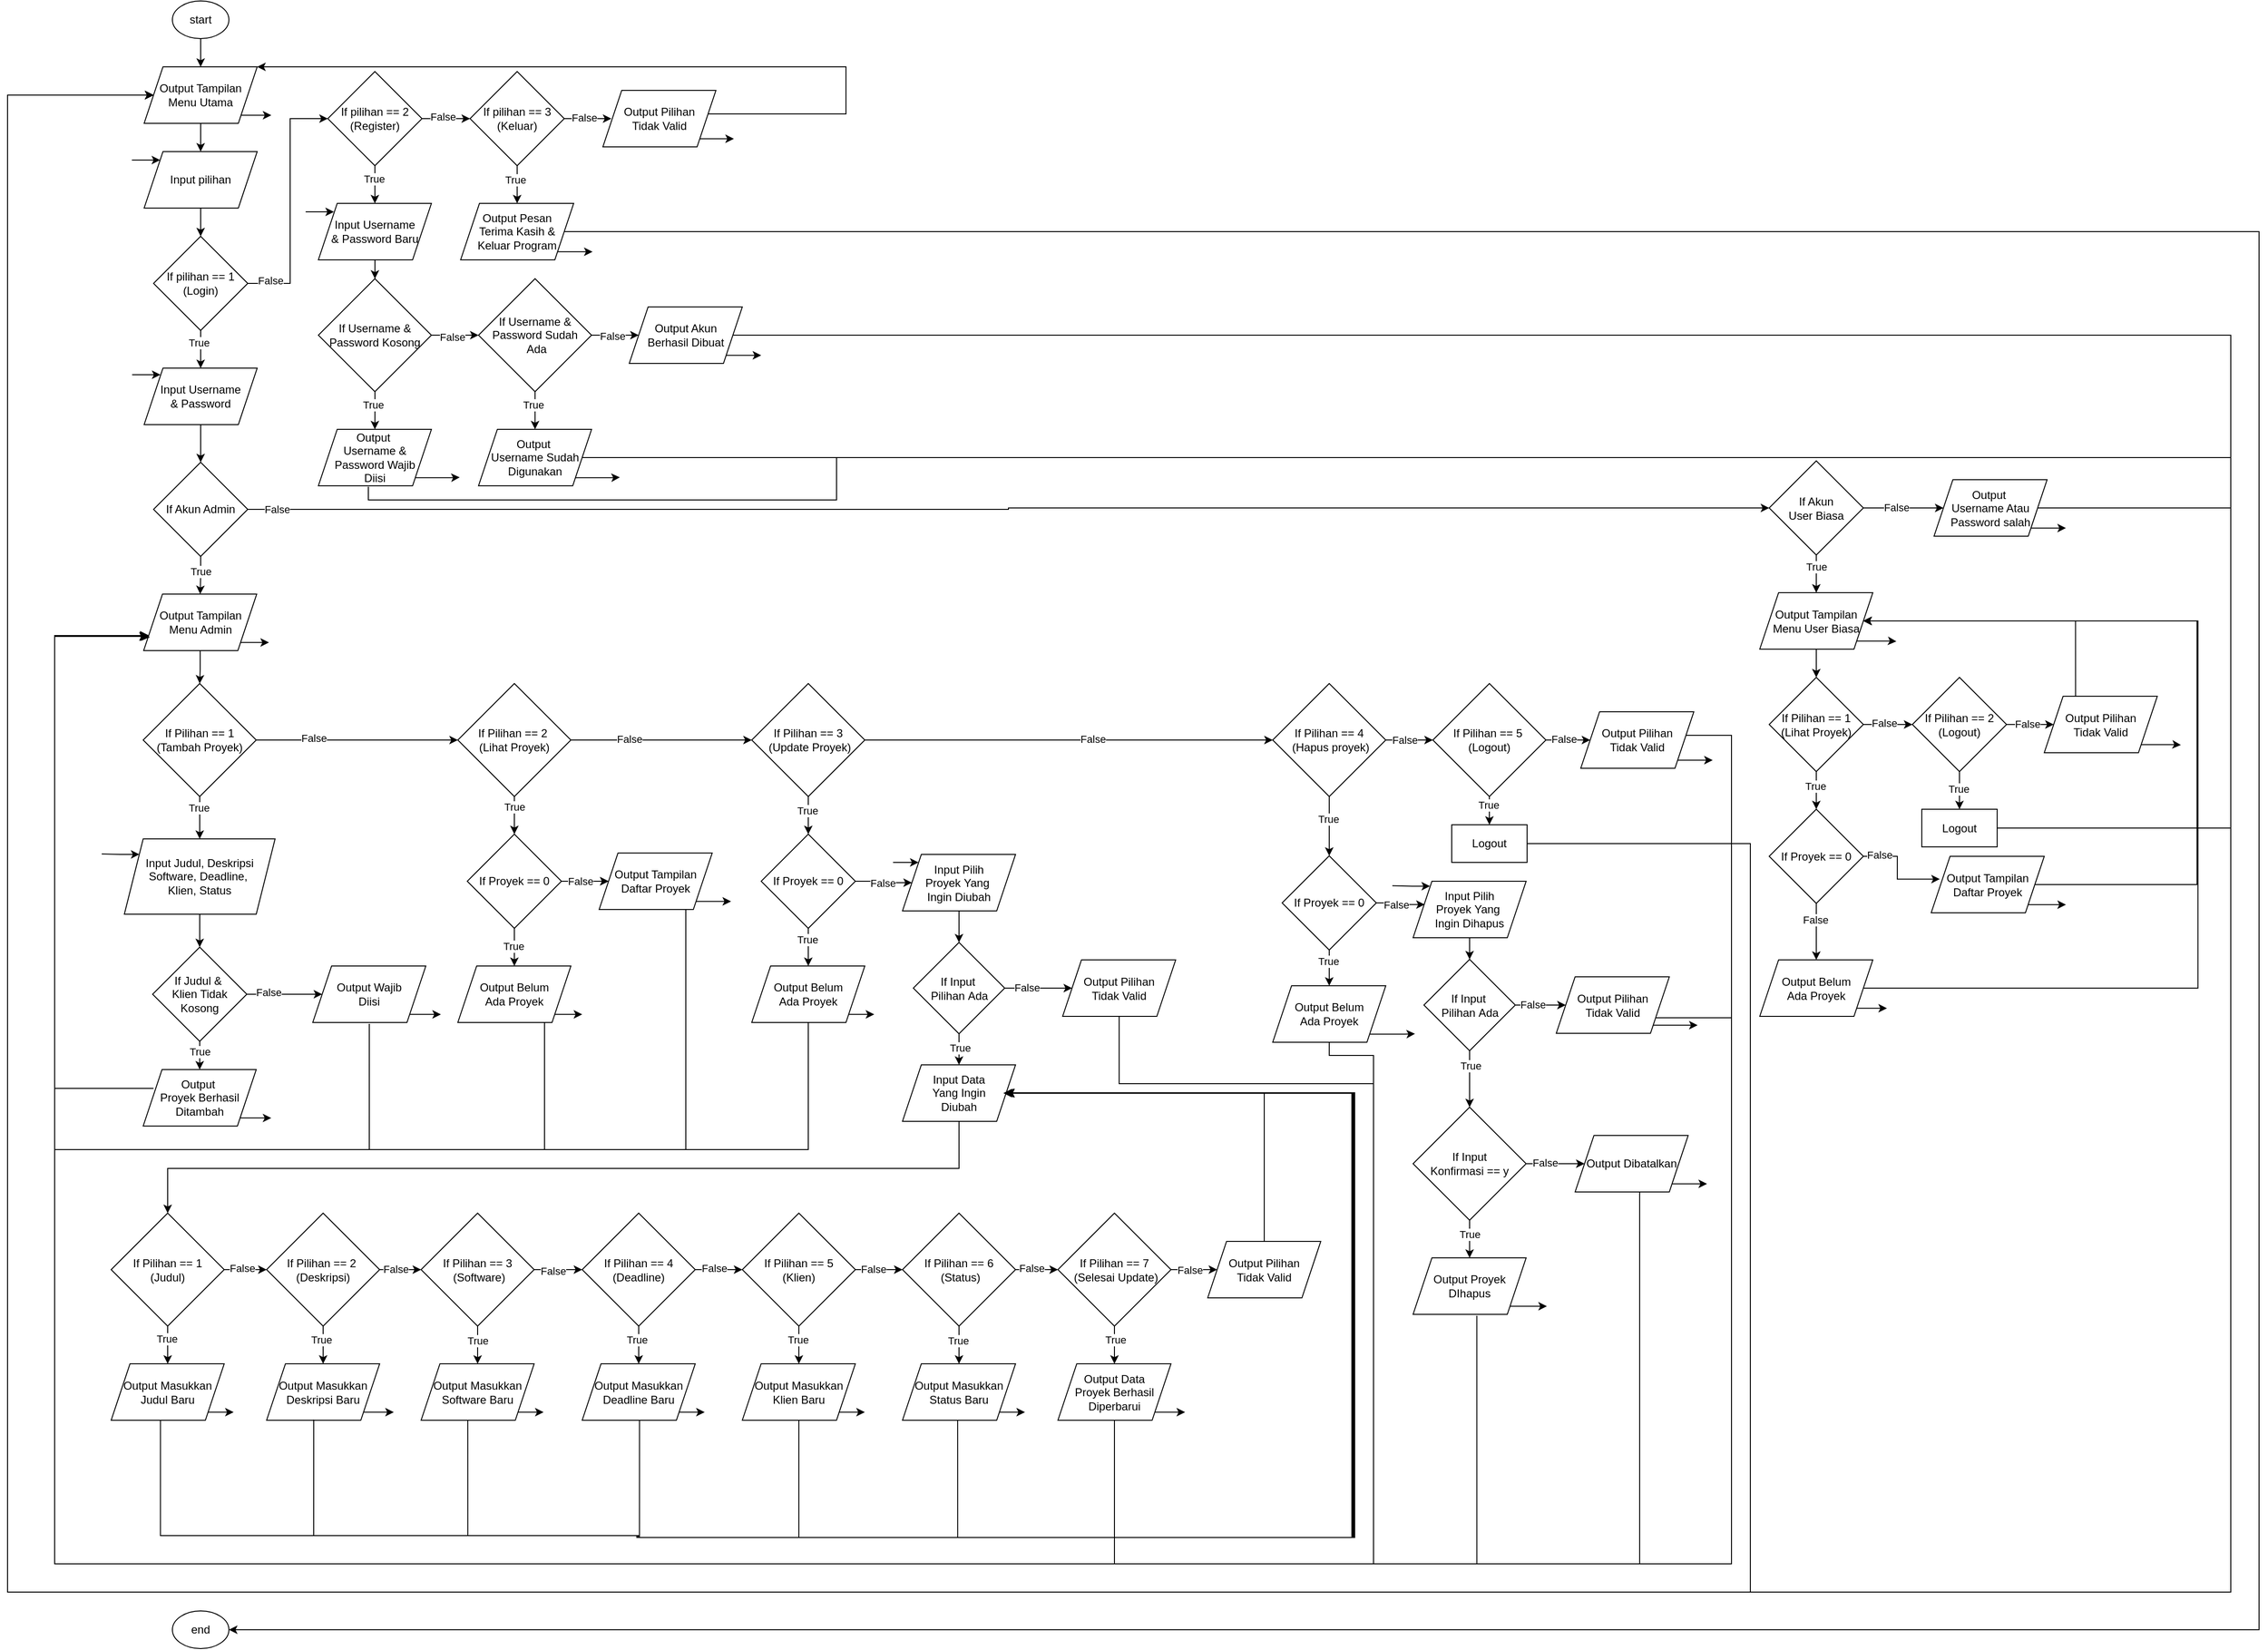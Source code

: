 <mxfile version="28.2.5">
  <diagram name="Page-1" id="V7zPdxJqgHUWOeTSfnY7">
    <mxGraphModel dx="2907" dy="1763" grid="1" gridSize="10" guides="1" tooltips="1" connect="1" arrows="1" fold="1" page="1" pageScale="1" pageWidth="850" pageHeight="1100" background="none" math="0" shadow="0">
      <root>
        <mxCell id="0" />
        <mxCell id="1" parent="0" />
        <mxCell id="pLRfj-jjfgKi97-Mm5KQ-4" value="" style="edgeStyle=orthogonalEdgeStyle;rounded=0;orthogonalLoop=1;jettySize=auto;html=1;" parent="1" source="pLRfj-jjfgKi97-Mm5KQ-1" target="pLRfj-jjfgKi97-Mm5KQ-3" edge="1">
          <mxGeometry relative="1" as="geometry" />
        </mxCell>
        <mxCell id="pLRfj-jjfgKi97-Mm5KQ-1" value="start" style="ellipse;whiteSpace=wrap;html=1;" parent="1" vertex="1">
          <mxGeometry x="375" y="30" width="60" height="40" as="geometry" />
        </mxCell>
        <mxCell id="pLRfj-jjfgKi97-Mm5KQ-2" value="end" style="ellipse;whiteSpace=wrap;html=1;" parent="1" vertex="1">
          <mxGeometry x="375" y="1740" width="60" height="40" as="geometry" />
        </mxCell>
        <mxCell id="pLRfj-jjfgKi97-Mm5KQ-17" value="" style="edgeStyle=orthogonalEdgeStyle;rounded=0;orthogonalLoop=1;jettySize=auto;html=1;" parent="1" source="pLRfj-jjfgKi97-Mm5KQ-3" target="pLRfj-jjfgKi97-Mm5KQ-16" edge="1">
          <mxGeometry relative="1" as="geometry" />
        </mxCell>
        <mxCell id="pLRfj-jjfgKi97-Mm5KQ-31" style="edgeStyle=orthogonalEdgeStyle;rounded=0;orthogonalLoop=1;jettySize=auto;html=1;exitX=1;exitY=1;exitDx=0;exitDy=0;" parent="1" source="pLRfj-jjfgKi97-Mm5KQ-3" edge="1">
          <mxGeometry relative="1" as="geometry">
            <mxPoint x="480" y="151.421" as="targetPoint" />
          </mxGeometry>
        </mxCell>
        <mxCell id="pLRfj-jjfgKi97-Mm5KQ-3" value="Output Tampilan&lt;div&gt;Menu Utama&lt;/div&gt;" style="shape=parallelogram;perimeter=parallelogramPerimeter;whiteSpace=wrap;html=1;fixedSize=1;" parent="1" vertex="1">
          <mxGeometry x="345" y="100" width="120" height="60" as="geometry" />
        </mxCell>
        <mxCell id="pLRfj-jjfgKi97-Mm5KQ-58" value="" style="edgeStyle=orthogonalEdgeStyle;rounded=0;orthogonalLoop=1;jettySize=auto;html=1;" parent="1" source="pLRfj-jjfgKi97-Mm5KQ-5" target="pLRfj-jjfgKi97-Mm5KQ-57" edge="1">
          <mxGeometry relative="1" as="geometry" />
        </mxCell>
        <mxCell id="eZlnlWBpEUUHPujEnQw8-25" value="True" style="edgeLabel;html=1;align=center;verticalAlign=middle;resizable=0;points=[];" parent="pLRfj-jjfgKi97-Mm5KQ-58" vertex="1" connectable="0">
          <mxGeometry x="-0.343" y="-2" relative="1" as="geometry">
            <mxPoint as="offset" />
          </mxGeometry>
        </mxCell>
        <mxCell id="EAvNdactB3qufYksxdFm-3" value="" style="edgeStyle=orthogonalEdgeStyle;rounded=0;orthogonalLoop=1;jettySize=auto;html=1;" parent="1" source="pLRfj-jjfgKi97-Mm5KQ-5" target="pLRfj-jjfgKi97-Mm5KQ-7" edge="1">
          <mxGeometry relative="1" as="geometry">
            <Array as="points">
              <mxPoint x="500" y="330" />
              <mxPoint x="500" y="155" />
            </Array>
          </mxGeometry>
        </mxCell>
        <mxCell id="EAvNdactB3qufYksxdFm-5" value="False" style="edgeLabel;html=1;align=center;verticalAlign=middle;resizable=0;points=[];" parent="EAvNdactB3qufYksxdFm-3" vertex="1" connectable="0">
          <mxGeometry x="-0.073" relative="1" as="geometry">
            <mxPoint x="-21" y="72" as="offset" />
          </mxGeometry>
        </mxCell>
        <mxCell id="pLRfj-jjfgKi97-Mm5KQ-5" value="&lt;div&gt;&lt;span style=&quot;background-color: transparent; color: light-dark(rgb(0, 0, 0), rgb(255, 255, 255));&quot;&gt;If pilihan == 1&lt;/span&gt;&lt;/div&gt;&lt;div&gt;(Login)&lt;/div&gt;" style="rhombus;whiteSpace=wrap;html=1;" parent="1" vertex="1">
          <mxGeometry x="355" y="280" width="100" height="100" as="geometry" />
        </mxCell>
        <mxCell id="pLRfj-jjfgKi97-Mm5KQ-10" value="" style="edgeStyle=orthogonalEdgeStyle;rounded=0;orthogonalLoop=1;jettySize=auto;html=1;" parent="1" source="pLRfj-jjfgKi97-Mm5KQ-7" target="pLRfj-jjfgKi97-Mm5KQ-9" edge="1">
          <mxGeometry relative="1" as="geometry" />
        </mxCell>
        <mxCell id="pLRfj-jjfgKi97-Mm5KQ-20" value="False" style="edgeLabel;html=1;align=center;verticalAlign=middle;resizable=0;points=[];" parent="pLRfj-jjfgKi97-Mm5KQ-10" vertex="1" connectable="0">
          <mxGeometry x="0.008" y="2" relative="1" as="geometry">
            <mxPoint x="-4" as="offset" />
          </mxGeometry>
        </mxCell>
        <mxCell id="pLRfj-jjfgKi97-Mm5KQ-39" value="" style="edgeStyle=orthogonalEdgeStyle;rounded=0;orthogonalLoop=1;jettySize=auto;html=1;" parent="1" source="pLRfj-jjfgKi97-Mm5KQ-7" target="pLRfj-jjfgKi97-Mm5KQ-38" edge="1">
          <mxGeometry relative="1" as="geometry" />
        </mxCell>
        <mxCell id="pLRfj-jjfgKi97-Mm5KQ-42" value="True" style="edgeLabel;html=1;align=center;verticalAlign=middle;resizable=0;points=[];" parent="pLRfj-jjfgKi97-Mm5KQ-39" vertex="1" connectable="0">
          <mxGeometry x="-0.394" y="2" relative="1" as="geometry">
            <mxPoint x="-3" y="2" as="offset" />
          </mxGeometry>
        </mxCell>
        <mxCell id="pLRfj-jjfgKi97-Mm5KQ-7" value="&lt;div&gt;&lt;span style=&quot;background-color: transparent; color: light-dark(rgb(0, 0, 0), rgb(255, 255, 255));&quot;&gt;If pilihan == 2&lt;/span&gt;&lt;/div&gt;&lt;div&gt;(Register)&lt;/div&gt;" style="rhombus;whiteSpace=wrap;html=1;" parent="1" vertex="1">
          <mxGeometry x="539.96" y="105" width="100" height="100" as="geometry" />
        </mxCell>
        <mxCell id="pLRfj-jjfgKi97-Mm5KQ-22" value="" style="edgeStyle=orthogonalEdgeStyle;rounded=0;orthogonalLoop=1;jettySize=auto;html=1;" parent="1" source="pLRfj-jjfgKi97-Mm5KQ-9" edge="1">
          <mxGeometry relative="1" as="geometry">
            <mxPoint x="840.96" y="155" as="targetPoint" />
          </mxGeometry>
        </mxCell>
        <mxCell id="pLRfj-jjfgKi97-Mm5KQ-23" value="False" style="edgeLabel;html=1;align=center;verticalAlign=middle;resizable=0;points=[];" parent="pLRfj-jjfgKi97-Mm5KQ-22" vertex="1" connectable="0">
          <mxGeometry x="-0.067" y="1" relative="1" as="geometry">
            <mxPoint x="-3" as="offset" />
          </mxGeometry>
        </mxCell>
        <mxCell id="pLRfj-jjfgKi97-Mm5KQ-28" value="" style="edgeStyle=orthogonalEdgeStyle;rounded=0;orthogonalLoop=1;jettySize=auto;html=1;" parent="1" source="pLRfj-jjfgKi97-Mm5KQ-9" target="pLRfj-jjfgKi97-Mm5KQ-27" edge="1">
          <mxGeometry relative="1" as="geometry" />
        </mxCell>
        <mxCell id="pLRfj-jjfgKi97-Mm5KQ-30" value="True" style="edgeLabel;html=1;align=center;verticalAlign=middle;resizable=0;points=[];" parent="pLRfj-jjfgKi97-Mm5KQ-28" vertex="1" connectable="0">
          <mxGeometry x="-0.698" y="-3" relative="1" as="geometry">
            <mxPoint x="1" y="9" as="offset" />
          </mxGeometry>
        </mxCell>
        <mxCell id="pLRfj-jjfgKi97-Mm5KQ-9" value="&lt;div&gt;&lt;span style=&quot;background-color: transparent; color: light-dark(rgb(0, 0, 0), rgb(255, 255, 255));&quot;&gt;If pilihan == 3&lt;/span&gt;&lt;/div&gt;&lt;div&gt;(Keluar)&lt;/div&gt;" style="rhombus;whiteSpace=wrap;html=1;" parent="1" vertex="1">
          <mxGeometry x="690.96" y="105" width="100" height="100" as="geometry" />
        </mxCell>
        <mxCell id="pLRfj-jjfgKi97-Mm5KQ-18" value="" style="edgeStyle=orthogonalEdgeStyle;rounded=0;orthogonalLoop=1;jettySize=auto;html=1;" parent="1" source="pLRfj-jjfgKi97-Mm5KQ-16" target="pLRfj-jjfgKi97-Mm5KQ-5" edge="1">
          <mxGeometry relative="1" as="geometry" />
        </mxCell>
        <mxCell id="pLRfj-jjfgKi97-Mm5KQ-33" style="edgeStyle=orthogonalEdgeStyle;rounded=0;orthogonalLoop=1;jettySize=auto;html=1;" parent="1" edge="1">
          <mxGeometry relative="1" as="geometry">
            <mxPoint x="362" y="198.778" as="targetPoint" />
            <mxPoint x="332" y="199" as="sourcePoint" />
          </mxGeometry>
        </mxCell>
        <mxCell id="pLRfj-jjfgKi97-Mm5KQ-16" value="Input pilihan" style="shape=parallelogram;perimeter=parallelogramPerimeter;whiteSpace=wrap;html=1;fixedSize=1;" parent="1" vertex="1">
          <mxGeometry x="345" y="190" width="120" height="60" as="geometry" />
        </mxCell>
        <mxCell id="pLRfj-jjfgKi97-Mm5KQ-32" style="edgeStyle=orthogonalEdgeStyle;rounded=0;orthogonalLoop=1;jettySize=auto;html=1;exitX=1;exitY=1;exitDx=0;exitDy=0;" parent="1" source="pLRfj-jjfgKi97-Mm5KQ-24" edge="1">
          <mxGeometry relative="1" as="geometry">
            <mxPoint x="970.96" y="176.222" as="targetPoint" />
          </mxGeometry>
        </mxCell>
        <mxCell id="pLRfj-jjfgKi97-Mm5KQ-54" style="edgeStyle=orthogonalEdgeStyle;rounded=0;orthogonalLoop=1;jettySize=auto;html=1;" parent="1" source="pLRfj-jjfgKi97-Mm5KQ-24" target="pLRfj-jjfgKi97-Mm5KQ-3" edge="1">
          <mxGeometry relative="1" as="geometry">
            <Array as="points">
              <mxPoint x="1090" y="150" />
              <mxPoint x="1090" y="100" />
            </Array>
          </mxGeometry>
        </mxCell>
        <mxCell id="pLRfj-jjfgKi97-Mm5KQ-24" value="Output Pilihan&lt;div&gt;Tidak Valid&lt;/div&gt;" style="shape=parallelogram;perimeter=parallelogramPerimeter;whiteSpace=wrap;html=1;fixedSize=1;" parent="1" vertex="1">
          <mxGeometry x="831.96" y="125" width="120" height="60" as="geometry" />
        </mxCell>
        <mxCell id="pLRfj-jjfgKi97-Mm5KQ-29" style="edgeStyle=orthogonalEdgeStyle;rounded=0;orthogonalLoop=1;jettySize=auto;html=1;entryX=1;entryY=0.5;entryDx=0;entryDy=0;" parent="1" source="pLRfj-jjfgKi97-Mm5KQ-27" target="pLRfj-jjfgKi97-Mm5KQ-2" edge="1">
          <mxGeometry relative="1" as="geometry">
            <Array as="points">
              <mxPoint x="2590" y="275" />
              <mxPoint x="2590" y="1760" />
            </Array>
          </mxGeometry>
        </mxCell>
        <mxCell id="pLRfj-jjfgKi97-Mm5KQ-34" style="edgeStyle=orthogonalEdgeStyle;rounded=0;orthogonalLoop=1;jettySize=auto;html=1;exitX=1;exitY=1;exitDx=0;exitDy=0;" parent="1" source="pLRfj-jjfgKi97-Mm5KQ-27" edge="1">
          <mxGeometry relative="1" as="geometry">
            <mxPoint x="820.96" y="296.222" as="targetPoint" />
          </mxGeometry>
        </mxCell>
        <mxCell id="pLRfj-jjfgKi97-Mm5KQ-27" value="Output Pesan&lt;div&gt;&lt;span style=&quot;background-color: transparent; color: light-dark(rgb(0, 0, 0), rgb(255, 255, 255));&quot;&gt;Terima Kasih &amp;amp;&lt;/span&gt;&lt;div&gt;Keluar Program&lt;/div&gt;&lt;/div&gt;" style="shape=parallelogram;perimeter=parallelogramPerimeter;whiteSpace=wrap;html=1;fixedSize=1;" parent="1" vertex="1">
          <mxGeometry x="680.96" y="245" width="120" height="60" as="geometry" />
        </mxCell>
        <mxCell id="pLRfj-jjfgKi97-Mm5KQ-37" style="edgeStyle=orthogonalEdgeStyle;rounded=0;orthogonalLoop=1;jettySize=auto;html=1;" parent="1" edge="1">
          <mxGeometry relative="1" as="geometry">
            <mxPoint x="546.46" y="253.778" as="targetPoint" />
            <mxPoint x="516.46" y="254" as="sourcePoint" />
          </mxGeometry>
        </mxCell>
        <mxCell id="eZlnlWBpEUUHPujEnQw8-6" value="" style="edgeStyle=orthogonalEdgeStyle;rounded=0;orthogonalLoop=1;jettySize=auto;html=1;" parent="1" source="pLRfj-jjfgKi97-Mm5KQ-38" target="eZlnlWBpEUUHPujEnQw8-5" edge="1">
          <mxGeometry relative="1" as="geometry" />
        </mxCell>
        <mxCell id="pLRfj-jjfgKi97-Mm5KQ-38" value="Input Username&lt;div&gt;&amp;amp; Password Baru&lt;/div&gt;" style="shape=parallelogram;perimeter=parallelogramPerimeter;whiteSpace=wrap;html=1;fixedSize=1;" parent="1" vertex="1">
          <mxGeometry x="529.96" y="245" width="120" height="60" as="geometry" />
        </mxCell>
        <mxCell id="pLRfj-jjfgKi97-Mm5KQ-46" value="" style="edgeStyle=orthogonalEdgeStyle;rounded=0;orthogonalLoop=1;jettySize=auto;html=1;" parent="1" source="pLRfj-jjfgKi97-Mm5KQ-40" target="pLRfj-jjfgKi97-Mm5KQ-45" edge="1">
          <mxGeometry relative="1" as="geometry" />
        </mxCell>
        <mxCell id="pLRfj-jjfgKi97-Mm5KQ-47" value="True" style="edgeLabel;html=1;align=center;verticalAlign=middle;resizable=0;points=[];" parent="pLRfj-jjfgKi97-Mm5KQ-46" vertex="1" connectable="0">
          <mxGeometry x="-0.312" y="-2" relative="1" as="geometry">
            <mxPoint as="offset" />
          </mxGeometry>
        </mxCell>
        <mxCell id="pLRfj-jjfgKi97-Mm5KQ-52" value="" style="edgeStyle=orthogonalEdgeStyle;rounded=0;orthogonalLoop=1;jettySize=auto;html=1;" parent="1" source="pLRfj-jjfgKi97-Mm5KQ-40" target="pLRfj-jjfgKi97-Mm5KQ-51" edge="1">
          <mxGeometry relative="1" as="geometry" />
        </mxCell>
        <mxCell id="pLRfj-jjfgKi97-Mm5KQ-53" value="False" style="edgeLabel;html=1;align=center;verticalAlign=middle;resizable=0;points=[];" parent="pLRfj-jjfgKi97-Mm5KQ-52" vertex="1" connectable="0">
          <mxGeometry x="0.15" y="-1" relative="1" as="geometry">
            <mxPoint x="-7" as="offset" />
          </mxGeometry>
        </mxCell>
        <mxCell id="pLRfj-jjfgKi97-Mm5KQ-40" value="If Username &amp;amp;&lt;div&gt;Password Sudah&lt;/div&gt;&lt;div&gt;&amp;nbsp;Ada&lt;/div&gt;" style="rhombus;whiteSpace=wrap;html=1;" parent="1" vertex="1">
          <mxGeometry x="699.96" y="325" width="120" height="120" as="geometry" />
        </mxCell>
        <mxCell id="pLRfj-jjfgKi97-Mm5KQ-44" style="edgeStyle=orthogonalEdgeStyle;rounded=0;orthogonalLoop=1;jettySize=auto;html=1;exitX=1;exitY=1;exitDx=0;exitDy=0;" parent="1" source="pLRfj-jjfgKi97-Mm5KQ-45" edge="1">
          <mxGeometry relative="1" as="geometry">
            <mxPoint x="849.96" y="536" as="targetPoint" />
          </mxGeometry>
        </mxCell>
        <mxCell id="pLRfj-jjfgKi97-Mm5KQ-48" style="edgeStyle=orthogonalEdgeStyle;rounded=0;orthogonalLoop=1;jettySize=auto;html=1;entryX=0;entryY=0.5;entryDx=0;entryDy=0;" parent="1" source="pLRfj-jjfgKi97-Mm5KQ-45" target="pLRfj-jjfgKi97-Mm5KQ-3" edge="1">
          <mxGeometry relative="1" as="geometry">
            <Array as="points">
              <mxPoint x="2560" y="515" />
              <mxPoint x="2560" y="1720" />
              <mxPoint x="200" y="1720" />
              <mxPoint x="200" y="130" />
            </Array>
          </mxGeometry>
        </mxCell>
        <mxCell id="pLRfj-jjfgKi97-Mm5KQ-45" value="Output&amp;nbsp;&lt;div&gt;&lt;span style=&quot;background-color: transparent; color: light-dark(rgb(0, 0, 0), rgb(255, 255, 255));&quot;&gt;Username Sudah&lt;/span&gt;&lt;div&gt;Digunakan&lt;/div&gt;&lt;/div&gt;" style="shape=parallelogram;perimeter=parallelogramPerimeter;whiteSpace=wrap;html=1;fixedSize=1;" parent="1" vertex="1">
          <mxGeometry x="699.96" y="484.999" width="120" height="60" as="geometry" />
        </mxCell>
        <mxCell id="pLRfj-jjfgKi97-Mm5KQ-50" style="edgeStyle=orthogonalEdgeStyle;rounded=0;orthogonalLoop=1;jettySize=auto;html=1;exitX=1;exitY=1;exitDx=0;exitDy=0;" parent="1" source="pLRfj-jjfgKi97-Mm5KQ-51" edge="1">
          <mxGeometry relative="1" as="geometry">
            <mxPoint x="999.96" y="406" as="targetPoint" />
          </mxGeometry>
        </mxCell>
        <mxCell id="pLRfj-jjfgKi97-Mm5KQ-55" style="edgeStyle=orthogonalEdgeStyle;rounded=0;orthogonalLoop=1;jettySize=auto;html=1;" parent="1" source="pLRfj-jjfgKi97-Mm5KQ-51" target="pLRfj-jjfgKi97-Mm5KQ-3" edge="1">
          <mxGeometry relative="1" as="geometry">
            <Array as="points">
              <mxPoint x="2560" y="385" />
              <mxPoint x="2560" y="1720" />
              <mxPoint x="200" y="1720" />
              <mxPoint x="200" y="130" />
            </Array>
          </mxGeometry>
        </mxCell>
        <mxCell id="pLRfj-jjfgKi97-Mm5KQ-51" value="Output Akun&lt;div&gt;Berhasil Dibuat&lt;/div&gt;" style="shape=parallelogram;perimeter=parallelogramPerimeter;whiteSpace=wrap;html=1;fixedSize=1;" parent="1" vertex="1">
          <mxGeometry x="859.96" y="354.999" width="120" height="60" as="geometry" />
        </mxCell>
        <mxCell id="pLRfj-jjfgKi97-Mm5KQ-56" style="edgeStyle=orthogonalEdgeStyle;rounded=0;orthogonalLoop=1;jettySize=auto;html=1;" parent="1" edge="1">
          <mxGeometry relative="1" as="geometry">
            <mxPoint x="362.25" y="426.778" as="targetPoint" />
            <mxPoint x="332.25" y="427" as="sourcePoint" />
          </mxGeometry>
        </mxCell>
        <mxCell id="pLRfj-jjfgKi97-Mm5KQ-62" value="" style="edgeStyle=orthogonalEdgeStyle;rounded=0;orthogonalLoop=1;jettySize=auto;html=1;" parent="1" source="pLRfj-jjfgKi97-Mm5KQ-57" target="pLRfj-jjfgKi97-Mm5KQ-61" edge="1">
          <mxGeometry relative="1" as="geometry" />
        </mxCell>
        <mxCell id="pLRfj-jjfgKi97-Mm5KQ-57" value="Input Username&lt;div&gt;&amp;amp; Password&lt;/div&gt;" style="shape=parallelogram;perimeter=parallelogramPerimeter;whiteSpace=wrap;html=1;fixedSize=1;" parent="1" vertex="1">
          <mxGeometry x="345" y="420" width="120" height="60" as="geometry" />
        </mxCell>
        <mxCell id="eZlnlWBpEUUHPujEnQw8-24" value="" style="edgeStyle=orthogonalEdgeStyle;rounded=0;orthogonalLoop=1;jettySize=auto;html=1;" parent="1" source="pLRfj-jjfgKi97-Mm5KQ-61" target="eZlnlWBpEUUHPujEnQw8-23" edge="1">
          <mxGeometry relative="1" as="geometry" />
        </mxCell>
        <mxCell id="eZlnlWBpEUUHPujEnQw8-29" value="True" style="edgeLabel;html=1;align=center;verticalAlign=middle;resizable=0;points=[];" parent="eZlnlWBpEUUHPujEnQw8-24" vertex="1" connectable="0">
          <mxGeometry x="-0.237" relative="1" as="geometry">
            <mxPoint as="offset" />
          </mxGeometry>
        </mxCell>
        <mxCell id="EAvNdactB3qufYksxdFm-2" style="edgeStyle=orthogonalEdgeStyle;rounded=0;orthogonalLoop=1;jettySize=auto;html=1;entryX=0;entryY=0.5;entryDx=0;entryDy=0;" parent="1" source="pLRfj-jjfgKi97-Mm5KQ-61" target="pLRfj-jjfgKi97-Mm5KQ-63" edge="1">
          <mxGeometry relative="1" as="geometry">
            <mxPoint x="1680" y="590" as="targetPoint" />
          </mxGeometry>
        </mxCell>
        <mxCell id="b8TFc6mgH1knDlOAYLiG-2" value="False" style="edgeLabel;html=1;align=center;verticalAlign=middle;resizable=0;points=[];" vertex="1" connectable="0" parent="EAvNdactB3qufYksxdFm-2">
          <mxGeometry x="-0.962" relative="1" as="geometry">
            <mxPoint as="offset" />
          </mxGeometry>
        </mxCell>
        <mxCell id="pLRfj-jjfgKi97-Mm5KQ-61" value="If Akun Admin" style="rhombus;whiteSpace=wrap;html=1;" parent="1" vertex="1">
          <mxGeometry x="355" y="520" width="100" height="100" as="geometry" />
        </mxCell>
        <mxCell id="pLRfj-jjfgKi97-Mm5KQ-69" value="" style="edgeStyle=orthogonalEdgeStyle;rounded=0;orthogonalLoop=1;jettySize=auto;html=1;" parent="1" source="pLRfj-jjfgKi97-Mm5KQ-63" target="pLRfj-jjfgKi97-Mm5KQ-68" edge="1">
          <mxGeometry relative="1" as="geometry" />
        </mxCell>
        <mxCell id="eZlnlWBpEUUHPujEnQw8-27" value="False" style="edgeLabel;html=1;align=center;verticalAlign=middle;resizable=0;points=[];" parent="pLRfj-jjfgKi97-Mm5KQ-69" vertex="1" connectable="0">
          <mxGeometry x="-0.179" y="1" relative="1" as="geometry">
            <mxPoint as="offset" />
          </mxGeometry>
        </mxCell>
        <mxCell id="pLRfj-jjfgKi97-Mm5KQ-73" value="" style="edgeStyle=orthogonalEdgeStyle;rounded=0;orthogonalLoop=1;jettySize=auto;html=1;" parent="1" source="pLRfj-jjfgKi97-Mm5KQ-63" target="pLRfj-jjfgKi97-Mm5KQ-72" edge="1">
          <mxGeometry relative="1" as="geometry" />
        </mxCell>
        <mxCell id="eZlnlWBpEUUHPujEnQw8-28" value="True" style="edgeLabel;html=1;align=center;verticalAlign=middle;resizable=0;points=[];" parent="pLRfj-jjfgKi97-Mm5KQ-73" vertex="1" connectable="0">
          <mxGeometry x="-0.364" relative="1" as="geometry">
            <mxPoint as="offset" />
          </mxGeometry>
        </mxCell>
        <mxCell id="pLRfj-jjfgKi97-Mm5KQ-63" value="If Akun&lt;div&gt;User Biasa&lt;/div&gt;" style="rhombus;whiteSpace=wrap;html=1;" parent="1" vertex="1">
          <mxGeometry x="2070.0" y="518.5" width="100" height="100" as="geometry" />
        </mxCell>
        <mxCell id="pLRfj-jjfgKi97-Mm5KQ-70" style="edgeStyle=orthogonalEdgeStyle;rounded=0;orthogonalLoop=1;jettySize=auto;html=1;exitX=1;exitY=1;exitDx=0;exitDy=0;" parent="1" source="pLRfj-jjfgKi97-Mm5KQ-68" edge="1">
          <mxGeometry relative="1" as="geometry">
            <mxPoint x="2385" y="589.865" as="targetPoint" />
          </mxGeometry>
        </mxCell>
        <mxCell id="pLRfj-jjfgKi97-Mm5KQ-71" style="edgeStyle=orthogonalEdgeStyle;rounded=0;orthogonalLoop=1;jettySize=auto;html=1;entryX=0;entryY=0.5;entryDx=0;entryDy=0;" parent="1" source="pLRfj-jjfgKi97-Mm5KQ-68" target="pLRfj-jjfgKi97-Mm5KQ-3" edge="1">
          <mxGeometry relative="1" as="geometry">
            <Array as="points">
              <mxPoint x="2560" y="568" />
              <mxPoint x="2560" y="1720" />
              <mxPoint x="200" y="1720" />
              <mxPoint x="200" y="130" />
            </Array>
            <mxPoint x="350" y="130" as="targetPoint" />
          </mxGeometry>
        </mxCell>
        <mxCell id="pLRfj-jjfgKi97-Mm5KQ-68" value="Output&amp;nbsp;&lt;div&gt;&lt;span style=&quot;background-color: transparent; color: light-dark(rgb(0, 0, 0), rgb(255, 255, 255));&quot;&gt;Username Atau&lt;/span&gt;&lt;/div&gt;&lt;div&gt;&lt;span style=&quot;background-color: transparent; color: light-dark(rgb(0, 0, 0), rgb(255, 255, 255));&quot;&gt;Password salah&lt;/span&gt;&lt;/div&gt;" style="shape=parallelogram;perimeter=parallelogramPerimeter;whiteSpace=wrap;html=1;fixedSize=1;" parent="1" vertex="1">
          <mxGeometry x="2245" y="538.5" width="120" height="60" as="geometry" />
        </mxCell>
        <mxCell id="pLRfj-jjfgKi97-Mm5KQ-74" style="edgeStyle=orthogonalEdgeStyle;rounded=0;orthogonalLoop=1;jettySize=auto;html=1;exitX=1;exitY=1;exitDx=0;exitDy=0;" parent="1" source="pLRfj-jjfgKi97-Mm5KQ-72" edge="1">
          <mxGeometry relative="1" as="geometry">
            <mxPoint x="2205" y="710.204" as="targetPoint" />
          </mxGeometry>
        </mxCell>
        <mxCell id="pLRfj-jjfgKi97-Mm5KQ-76" value="" style="edgeStyle=orthogonalEdgeStyle;rounded=0;orthogonalLoop=1;jettySize=auto;html=1;" parent="1" source="pLRfj-jjfgKi97-Mm5KQ-72" target="pLRfj-jjfgKi97-Mm5KQ-75" edge="1">
          <mxGeometry relative="1" as="geometry" />
        </mxCell>
        <mxCell id="pLRfj-jjfgKi97-Mm5KQ-72" value="Output Tampilan&lt;div&gt;Menu User Biasa&lt;/div&gt;" style="shape=parallelogram;perimeter=parallelogramPerimeter;whiteSpace=wrap;html=1;fixedSize=1;" parent="1" vertex="1">
          <mxGeometry x="2060.0" y="658.5" width="120" height="60" as="geometry" />
        </mxCell>
        <mxCell id="pLRfj-jjfgKi97-Mm5KQ-78" value="" style="edgeStyle=orthogonalEdgeStyle;rounded=0;orthogonalLoop=1;jettySize=auto;html=1;" parent="1" source="pLRfj-jjfgKi97-Mm5KQ-75" target="pLRfj-jjfgKi97-Mm5KQ-77" edge="1">
          <mxGeometry relative="1" as="geometry" />
        </mxCell>
        <mxCell id="eZlnlWBpEUUHPujEnQw8-15" value="False" style="edgeLabel;html=1;align=center;verticalAlign=middle;resizable=0;points=[];" parent="pLRfj-jjfgKi97-Mm5KQ-78" vertex="1" connectable="0">
          <mxGeometry x="-0.371" y="2" relative="1" as="geometry">
            <mxPoint x="5" as="offset" />
          </mxGeometry>
        </mxCell>
        <mxCell id="eZlnlWBpEUUHPujEnQw8-20" value="" style="edgeStyle=orthogonalEdgeStyle;rounded=0;orthogonalLoop=1;jettySize=auto;html=1;entryX=0.5;entryY=0;entryDx=0;entryDy=0;" parent="1" source="pLRfj-jjfgKi97-Mm5KQ-75" target="eZlnlWBpEUUHPujEnQw8-31" edge="1">
          <mxGeometry relative="1" as="geometry">
            <mxPoint x="2120" y="888.5" as="targetPoint" />
          </mxGeometry>
        </mxCell>
        <mxCell id="eZlnlWBpEUUHPujEnQw8-30" value="True" style="edgeLabel;html=1;align=center;verticalAlign=middle;resizable=0;points=[];" parent="eZlnlWBpEUUHPujEnQw8-20" vertex="1" connectable="0">
          <mxGeometry x="-0.25" y="-1" relative="1" as="geometry">
            <mxPoint as="offset" />
          </mxGeometry>
        </mxCell>
        <mxCell id="pLRfj-jjfgKi97-Mm5KQ-75" value="If Pilihan == 1&lt;div&gt;(Lihat Proyek)&lt;/div&gt;" style="rhombus;whiteSpace=wrap;html=1;" parent="1" vertex="1">
          <mxGeometry x="2070.0" y="748.5" width="100" height="100" as="geometry" />
        </mxCell>
        <mxCell id="pLRfj-jjfgKi97-Mm5KQ-84" value="" style="edgeStyle=orthogonalEdgeStyle;rounded=0;orthogonalLoop=1;jettySize=auto;html=1;" parent="1" source="pLRfj-jjfgKi97-Mm5KQ-77" target="pLRfj-jjfgKi97-Mm5KQ-81" edge="1">
          <mxGeometry relative="1" as="geometry" />
        </mxCell>
        <mxCell id="pLRfj-jjfgKi97-Mm5KQ-85" value="False" style="edgeLabel;html=1;align=center;verticalAlign=middle;resizable=0;points=[];" parent="pLRfj-jjfgKi97-Mm5KQ-84" vertex="1" connectable="0">
          <mxGeometry x="0.133" y="1" relative="1" as="geometry">
            <mxPoint x="-7" as="offset" />
          </mxGeometry>
        </mxCell>
        <mxCell id="eZlnlWBpEUUHPujEnQw8-12" value="" style="edgeStyle=orthogonalEdgeStyle;rounded=0;orthogonalLoop=1;jettySize=auto;html=1;" parent="1" source="pLRfj-jjfgKi97-Mm5KQ-77" target="eZlnlWBpEUUHPujEnQw8-11" edge="1">
          <mxGeometry relative="1" as="geometry" />
        </mxCell>
        <mxCell id="eZlnlWBpEUUHPujEnQw8-13" value="True" style="edgeLabel;html=1;align=center;verticalAlign=middle;resizable=0;points=[];" parent="eZlnlWBpEUUHPujEnQw8-12" vertex="1" connectable="0">
          <mxGeometry x="-0.07" y="-1" relative="1" as="geometry">
            <mxPoint as="offset" />
          </mxGeometry>
        </mxCell>
        <mxCell id="pLRfj-jjfgKi97-Mm5KQ-77" value="If Pilihan == 2&lt;div&gt;(Logout)&lt;/div&gt;" style="rhombus;whiteSpace=wrap;html=1;" parent="1" vertex="1">
          <mxGeometry x="2222" y="748.5" width="100" height="100" as="geometry" />
        </mxCell>
        <mxCell id="pLRfj-jjfgKi97-Mm5KQ-80" style="edgeStyle=orthogonalEdgeStyle;rounded=0;orthogonalLoop=1;jettySize=auto;html=1;exitX=1;exitY=1;exitDx=0;exitDy=0;" parent="1" source="pLRfj-jjfgKi97-Mm5KQ-81" edge="1">
          <mxGeometry relative="1" as="geometry">
            <mxPoint x="2507" y="820.204" as="targetPoint" />
          </mxGeometry>
        </mxCell>
        <mxCell id="pLRfj-jjfgKi97-Mm5KQ-83" style="edgeStyle=orthogonalEdgeStyle;rounded=0;orthogonalLoop=1;jettySize=auto;html=1;exitX=0.277;exitY=0.02;exitDx=0;exitDy=0;exitPerimeter=0;" parent="1" source="pLRfj-jjfgKi97-Mm5KQ-81" target="pLRfj-jjfgKi97-Mm5KQ-72" edge="1">
          <mxGeometry relative="1" as="geometry">
            <Array as="points">
              <mxPoint x="2395.15" y="688.5" />
            </Array>
            <mxPoint x="2395" y="765.5" as="sourcePoint" />
            <mxPoint x="2174.545" y="671.864" as="targetPoint" />
          </mxGeometry>
        </mxCell>
        <mxCell id="pLRfj-jjfgKi97-Mm5KQ-81" value="Output Pilihan&lt;div&gt;Tidak Valid&lt;/div&gt;" style="shape=parallelogram;perimeter=parallelogramPerimeter;whiteSpace=wrap;html=1;fixedSize=1;" parent="1" vertex="1">
          <mxGeometry x="2362" y="768.5" width="120" height="60" as="geometry" />
        </mxCell>
        <mxCell id="eZlnlWBpEUUHPujEnQw8-1" value="" style="edgeStyle=orthogonalEdgeStyle;rounded=0;orthogonalLoop=1;jettySize=auto;html=1;" parent="1" source="eZlnlWBpEUUHPujEnQw8-5" edge="1">
          <mxGeometry relative="1" as="geometry">
            <mxPoint x="589.96" y="485" as="targetPoint" />
          </mxGeometry>
        </mxCell>
        <mxCell id="eZlnlWBpEUUHPujEnQw8-2" value="True" style="edgeLabel;html=1;align=center;verticalAlign=middle;resizable=0;points=[];" parent="eZlnlWBpEUUHPujEnQw8-1" vertex="1" connectable="0">
          <mxGeometry x="-0.312" y="-2" relative="1" as="geometry">
            <mxPoint as="offset" />
          </mxGeometry>
        </mxCell>
        <mxCell id="eZlnlWBpEUUHPujEnQw8-3" value="" style="edgeStyle=orthogonalEdgeStyle;rounded=0;orthogonalLoop=1;jettySize=auto;html=1;" parent="1" source="eZlnlWBpEUUHPujEnQw8-5" edge="1">
          <mxGeometry relative="1" as="geometry">
            <mxPoint x="699.96" y="385" as="targetPoint" />
          </mxGeometry>
        </mxCell>
        <mxCell id="eZlnlWBpEUUHPujEnQw8-4" value="False" style="edgeLabel;html=1;align=center;verticalAlign=middle;resizable=0;points=[];" parent="eZlnlWBpEUUHPujEnQw8-3" vertex="1" connectable="0">
          <mxGeometry x="0.15" y="-1" relative="1" as="geometry">
            <mxPoint x="-7" as="offset" />
          </mxGeometry>
        </mxCell>
        <mxCell id="eZlnlWBpEUUHPujEnQw8-5" value="If Username &amp;amp;&lt;div&gt;Password Kosong&lt;/div&gt;" style="rhombus;whiteSpace=wrap;html=1;" parent="1" vertex="1">
          <mxGeometry x="529.96" y="325" width="120" height="120" as="geometry" />
        </mxCell>
        <mxCell id="eZlnlWBpEUUHPujEnQw8-7" style="edgeStyle=orthogonalEdgeStyle;rounded=0;orthogonalLoop=1;jettySize=auto;html=1;exitX=1;exitY=1;exitDx=0;exitDy=0;" parent="1" source="eZlnlWBpEUUHPujEnQw8-8" edge="1">
          <mxGeometry relative="1" as="geometry">
            <mxPoint x="679.96" y="536.001" as="targetPoint" />
          </mxGeometry>
        </mxCell>
        <mxCell id="eZlnlWBpEUUHPujEnQw8-9" style="edgeStyle=orthogonalEdgeStyle;rounded=0;orthogonalLoop=1;jettySize=auto;html=1;" parent="1" target="pLRfj-jjfgKi97-Mm5KQ-3" edge="1">
          <mxGeometry relative="1" as="geometry">
            <mxPoint x="360" y="70" as="targetPoint" />
            <Array as="points">
              <mxPoint x="583" y="560" />
              <mxPoint x="1080" y="560" />
              <mxPoint x="1080" y="515" />
              <mxPoint x="2560" y="515" />
              <mxPoint x="2560" y="1720" />
              <mxPoint x="200" y="1720" />
              <mxPoint x="200" y="130" />
            </Array>
            <mxPoint x="583" y="546" as="sourcePoint" />
          </mxGeometry>
        </mxCell>
        <mxCell id="eZlnlWBpEUUHPujEnQw8-8" value="Output&amp;nbsp;&lt;div&gt;&lt;span style=&quot;background-color: transparent; color: light-dark(rgb(0, 0, 0), rgb(255, 255, 255));&quot;&gt;Username &amp;amp;&lt;/span&gt;&lt;/div&gt;&lt;div&gt;&lt;span style=&quot;background-color: transparent; color: light-dark(rgb(0, 0, 0), rgb(255, 255, 255));&quot;&gt;Password Wajib&lt;/span&gt;&lt;/div&gt;&lt;div&gt;&lt;span style=&quot;background-color: transparent; color: light-dark(rgb(0, 0, 0), rgb(255, 255, 255));&quot;&gt;Diisi&lt;/span&gt;&lt;/div&gt;" style="shape=parallelogram;perimeter=parallelogramPerimeter;whiteSpace=wrap;html=1;fixedSize=1;" parent="1" vertex="1">
          <mxGeometry x="529.96" y="485" width="120" height="60" as="geometry" />
        </mxCell>
        <mxCell id="eZlnlWBpEUUHPujEnQw8-14" style="edgeStyle=orthogonalEdgeStyle;rounded=0;orthogonalLoop=1;jettySize=auto;html=1;entryX=0;entryY=0.5;entryDx=0;entryDy=0;" parent="1" source="eZlnlWBpEUUHPujEnQw8-11" target="pLRfj-jjfgKi97-Mm5KQ-3" edge="1">
          <mxGeometry relative="1" as="geometry">
            <Array as="points">
              <mxPoint x="2560" y="908" />
              <mxPoint x="2560" y="1720" />
              <mxPoint x="200" y="1720" />
              <mxPoint x="200" y="130" />
            </Array>
            <mxPoint x="350" y="130" as="targetPoint" />
          </mxGeometry>
        </mxCell>
        <mxCell id="eZlnlWBpEUUHPujEnQw8-11" value="Logout" style="whiteSpace=wrap;html=1;" parent="1" vertex="1">
          <mxGeometry x="2232" y="888.5" width="80" height="40" as="geometry" />
        </mxCell>
        <mxCell id="eZlnlWBpEUUHPujEnQw8-22" style="edgeStyle=orthogonalEdgeStyle;rounded=0;orthogonalLoop=1;jettySize=auto;html=1;exitX=1;exitY=1;exitDx=0;exitDy=0;" parent="1" source="eZlnlWBpEUUHPujEnQw8-23" edge="1">
          <mxGeometry relative="1" as="geometry">
            <mxPoint x="477.5" y="711.704" as="targetPoint" />
          </mxGeometry>
        </mxCell>
        <mxCell id="eZlnlWBpEUUHPujEnQw8-46" value="" style="edgeStyle=orthogonalEdgeStyle;rounded=0;orthogonalLoop=1;jettySize=auto;html=1;" parent="1" source="eZlnlWBpEUUHPujEnQw8-23" target="eZlnlWBpEUUHPujEnQw8-45" edge="1">
          <mxGeometry relative="1" as="geometry" />
        </mxCell>
        <mxCell id="eZlnlWBpEUUHPujEnQw8-23" value="Output Tampilan&lt;div&gt;Menu Admin&lt;/div&gt;" style="shape=parallelogram;perimeter=parallelogramPerimeter;whiteSpace=wrap;html=1;fixedSize=1;" parent="1" vertex="1">
          <mxGeometry x="344.5" y="660" width="120" height="60" as="geometry" />
        </mxCell>
        <mxCell id="eZlnlWBpEUUHPujEnQw8-33" value="" style="edgeStyle=orthogonalEdgeStyle;rounded=0;orthogonalLoop=1;jettySize=auto;html=1;" parent="1" source="eZlnlWBpEUUHPujEnQw8-31" target="eZlnlWBpEUUHPujEnQw8-32" edge="1">
          <mxGeometry relative="1" as="geometry" />
        </mxCell>
        <mxCell id="eZlnlWBpEUUHPujEnQw8-40" value="False" style="edgeLabel;html=1;align=center;verticalAlign=middle;resizable=0;points=[];" parent="eZlnlWBpEUUHPujEnQw8-33" vertex="1" connectable="0">
          <mxGeometry x="-0.417" y="-1" relative="1" as="geometry">
            <mxPoint as="offset" />
          </mxGeometry>
        </mxCell>
        <mxCell id="eZlnlWBpEUUHPujEnQw8-31" value="If Proyek == 0" style="rhombus;whiteSpace=wrap;html=1;" parent="1" vertex="1">
          <mxGeometry x="2070.0" y="888.5" width="100" height="100" as="geometry" />
        </mxCell>
        <mxCell id="eZlnlWBpEUUHPujEnQw8-41" style="edgeStyle=orthogonalEdgeStyle;rounded=0;orthogonalLoop=1;jettySize=auto;html=1;exitX=1;exitY=1;exitDx=0;exitDy=0;" parent="1" source="eZlnlWBpEUUHPujEnQw8-32" edge="1">
          <mxGeometry relative="1" as="geometry">
            <mxPoint x="2195" y="1100" as="targetPoint" />
          </mxGeometry>
        </mxCell>
        <mxCell id="eZlnlWBpEUUHPujEnQw8-32" value="Output Belum&lt;div&gt;Ada Proyek&lt;/div&gt;" style="shape=parallelogram;perimeter=parallelogramPerimeter;whiteSpace=wrap;html=1;fixedSize=1;" parent="1" vertex="1">
          <mxGeometry x="2060.0" y="1048.5" width="120" height="60" as="geometry" />
        </mxCell>
        <mxCell id="eZlnlWBpEUUHPujEnQw8-42" style="edgeStyle=orthogonalEdgeStyle;rounded=0;orthogonalLoop=1;jettySize=auto;html=1;exitX=1;exitY=1;exitDx=0;exitDy=0;" parent="1" source="eZlnlWBpEUUHPujEnQw8-37" edge="1">
          <mxGeometry relative="1" as="geometry">
            <mxPoint x="2385" y="989.931" as="targetPoint" />
          </mxGeometry>
        </mxCell>
        <mxCell id="eZlnlWBpEUUHPujEnQw8-43" style="edgeStyle=orthogonalEdgeStyle;rounded=0;orthogonalLoop=1;jettySize=auto;html=1;entryX=1;entryY=0.5;entryDx=0;entryDy=0;" parent="1" source="eZlnlWBpEUUHPujEnQw8-37" target="pLRfj-jjfgKi97-Mm5KQ-72" edge="1">
          <mxGeometry relative="1" as="geometry">
            <Array as="points">
              <mxPoint x="2524.15" y="968.5" />
              <mxPoint x="2524.15" y="688.5" />
            </Array>
          </mxGeometry>
        </mxCell>
        <mxCell id="eZlnlWBpEUUHPujEnQw8-37" value="Output Tampilan&lt;div&gt;Daftar Proyek&lt;/div&gt;" style="shape=parallelogram;perimeter=parallelogramPerimeter;whiteSpace=wrap;html=1;fixedSize=1;" parent="1" vertex="1">
          <mxGeometry x="2242" y="938.5" width="120" height="60" as="geometry" />
        </mxCell>
        <mxCell id="eZlnlWBpEUUHPujEnQw8-38" style="edgeStyle=orthogonalEdgeStyle;rounded=0;orthogonalLoop=1;jettySize=auto;html=1;entryX=0.076;entryY=0.404;entryDx=0;entryDy=0;entryPerimeter=0;" parent="1" source="eZlnlWBpEUUHPujEnQw8-31" target="eZlnlWBpEUUHPujEnQw8-37" edge="1">
          <mxGeometry relative="1" as="geometry" />
        </mxCell>
        <mxCell id="eZlnlWBpEUUHPujEnQw8-39" value="False" style="edgeLabel;html=1;align=center;verticalAlign=middle;resizable=0;points=[];" parent="eZlnlWBpEUUHPujEnQw8-38" vertex="1" connectable="0">
          <mxGeometry x="-0.157" relative="1" as="geometry">
            <mxPoint x="-19" y="-10" as="offset" />
          </mxGeometry>
        </mxCell>
        <mxCell id="eZlnlWBpEUUHPujEnQw8-44" style="edgeStyle=orthogonalEdgeStyle;rounded=0;orthogonalLoop=1;jettySize=auto;html=1;entryX=0.904;entryY=0.498;entryDx=0;entryDy=0;entryPerimeter=0;exitX=1;exitY=0.5;exitDx=0;exitDy=0;" parent="1" source="eZlnlWBpEUUHPujEnQw8-32" edge="1">
          <mxGeometry relative="1" as="geometry">
            <Array as="points">
              <mxPoint x="2525.15" y="1078.5" />
              <mxPoint x="2525.15" y="688.5" />
              <mxPoint x="2177.15" y="688.5" />
            </Array>
            <mxPoint x="2171.0" y="1078.5" as="sourcePoint" />
            <mxPoint x="2169.48" y="688.38" as="targetPoint" />
          </mxGeometry>
        </mxCell>
        <mxCell id="eZlnlWBpEUUHPujEnQw8-66" value="" style="edgeStyle=orthogonalEdgeStyle;rounded=0;orthogonalLoop=1;jettySize=auto;html=1;" parent="1" source="eZlnlWBpEUUHPujEnQw8-45" target="eZlnlWBpEUUHPujEnQw8-47" edge="1">
          <mxGeometry relative="1" as="geometry" />
        </mxCell>
        <mxCell id="eZlnlWBpEUUHPujEnQw8-67" value="False" style="edgeLabel;html=1;align=center;verticalAlign=middle;resizable=0;points=[];" parent="eZlnlWBpEUUHPujEnQw8-66" vertex="1" connectable="0">
          <mxGeometry x="-0.499" y="2" relative="1" as="geometry">
            <mxPoint x="7" as="offset" />
          </mxGeometry>
        </mxCell>
        <mxCell id="JwoQKlnyqR6QT9cUvOBm-130" value="" style="edgeStyle=orthogonalEdgeStyle;rounded=0;orthogonalLoop=1;jettySize=auto;html=1;" parent="1" source="eZlnlWBpEUUHPujEnQw8-45" target="JwoQKlnyqR6QT9cUvOBm-129" edge="1">
          <mxGeometry relative="1" as="geometry" />
        </mxCell>
        <mxCell id="JwoQKlnyqR6QT9cUvOBm-131" value="True" style="edgeLabel;html=1;align=center;verticalAlign=middle;resizable=0;points=[];" parent="JwoQKlnyqR6QT9cUvOBm-130" vertex="1" connectable="0">
          <mxGeometry x="-0.459" y="-1" relative="1" as="geometry">
            <mxPoint as="offset" />
          </mxGeometry>
        </mxCell>
        <mxCell id="eZlnlWBpEUUHPujEnQw8-45" value="If Pilihan == 1&lt;div&gt;(Tambah Proyek)&lt;/div&gt;" style="rhombus;whiteSpace=wrap;html=1;" parent="1" vertex="1">
          <mxGeometry x="344" y="755" width="120" height="120" as="geometry" />
        </mxCell>
        <mxCell id="eZlnlWBpEUUHPujEnQw8-63" value="" style="edgeStyle=orthogonalEdgeStyle;rounded=0;orthogonalLoop=1;jettySize=auto;html=1;" parent="1" source="eZlnlWBpEUUHPujEnQw8-47" target="eZlnlWBpEUUHPujEnQw8-48" edge="1">
          <mxGeometry relative="1" as="geometry" />
        </mxCell>
        <mxCell id="eZlnlWBpEUUHPujEnQw8-64" value="False" style="edgeLabel;html=1;align=center;verticalAlign=middle;resizable=0;points=[];" parent="eZlnlWBpEUUHPujEnQw8-63" vertex="1" connectable="0">
          <mxGeometry x="-0.389" y="-1" relative="1" as="geometry">
            <mxPoint x="3" y="-2" as="offset" />
          </mxGeometry>
        </mxCell>
        <mxCell id="JwoQKlnyqR6QT9cUvOBm-119" value="" style="edgeStyle=orthogonalEdgeStyle;rounded=0;orthogonalLoop=1;jettySize=auto;html=1;" parent="1" source="eZlnlWBpEUUHPujEnQw8-47" target="JwoQKlnyqR6QT9cUvOBm-118" edge="1">
          <mxGeometry relative="1" as="geometry" />
        </mxCell>
        <mxCell id="jB8wlns4uxyFuXpG3KV3-1" value="True" style="edgeLabel;html=1;align=center;verticalAlign=middle;resizable=0;points=[];" parent="JwoQKlnyqR6QT9cUvOBm-119" vertex="1" connectable="0">
          <mxGeometry x="-0.575" y="-1" relative="1" as="geometry">
            <mxPoint x="1" y="2" as="offset" />
          </mxGeometry>
        </mxCell>
        <mxCell id="eZlnlWBpEUUHPujEnQw8-47" value="If Pilihan == 2&amp;nbsp;&lt;div&gt;(Lihat Proyek)&lt;span style=&quot;color: rgba(0, 0, 0, 0); font-family: monospace; font-size: 0px; text-align: start; text-wrap-mode: nowrap;&quot;&gt;%3CmxGraphModel%3E%3Croot%3E%3CmxCell%20id%3D%220%22%2F%3E%3CmxCell%20id%3D%221%22%20parent%3D%220%22%2F%3E%3CmxCell%20id%3D%222%22%20value%3D%22If%20Pilihan%20%3D%3D%201%22%20style%3D%22rhombus%3BwhiteSpace%3Dwrap%3Bhtml%3D1%3B%22%20vertex%3D%221%22%20parent%3D%221%22%3E%3CmxGeometry%20x%3D%22354.5%22%20y%3D%22780%22%20width%3D%22100%22%20height%3D%22100%22%20as%3D%22geometry%22%2F%3E%3C%2FmxCell%3E%3C%2Froot%3E%3C%2FmxGraphModel%3E&lt;/span&gt;&lt;span style=&quot;color: rgba(0, 0, 0, 0); font-family: monospace; font-size: 0px; text-align: start; text-wrap-mode: nowrap;&quot;&gt;%3CmxGraphModel%3E%3Croot%3E%3CmxCell%20id%3D%220%22%2F%3E%3CmxCell%20id%3D%221%22%20parent%3D%220%22%2F%3E%3CmxCell%20id%3D%222%22%20value%3D%22If%20Pilihan%20%3D%3D%201%22%20style%3D%22rhombus%3BwhiteSpace%3Dwrap%3Bhtml%3D1%3B%22%20vertex%3D%221%22%20parent%3D%221%22%3E%3CmxGeometry%20x%3D%22354.5%22%20y%3D%22780%22%20width%3D%22100%22%20height%3D%22100%22%20as%3D%22geometry%22%2F%3E%3C%2FmxCell%3E%3C%2Froot%3E%3C%2FmxGraphModel%3E&lt;/span&gt;&lt;/div&gt;" style="rhombus;whiteSpace=wrap;html=1;" parent="1" vertex="1">
          <mxGeometry x="678" y="755" width="120" height="120" as="geometry" />
        </mxCell>
        <mxCell id="eZlnlWBpEUUHPujEnQw8-61" value="" style="edgeStyle=orthogonalEdgeStyle;rounded=0;orthogonalLoop=1;jettySize=auto;html=1;" parent="1" source="eZlnlWBpEUUHPujEnQw8-48" target="eZlnlWBpEUUHPujEnQw8-49" edge="1">
          <mxGeometry relative="1" as="geometry" />
        </mxCell>
        <mxCell id="eZlnlWBpEUUHPujEnQw8-62" value="False" style="edgeLabel;html=1;align=center;verticalAlign=middle;resizable=0;points=[];" parent="eZlnlWBpEUUHPujEnQw8-61" vertex="1" connectable="0">
          <mxGeometry x="0.16" y="-1" relative="1" as="geometry">
            <mxPoint x="-9" y="-2" as="offset" />
          </mxGeometry>
        </mxCell>
        <mxCell id="eZlnlWBpEUUHPujEnQw8-48" value="If Pilihan == 3&lt;div&gt;&amp;nbsp;(Update Proyek)&lt;span style=&quot;background-color: transparent; text-wrap-mode: nowrap; color: rgba(0, 0, 0, 0); font-family: monospace; font-size: 0px; text-align: start;&quot;&gt;%3CmxGraphModel%3E%3Croot%3E%3CmxCell%20id%3D%220%22%2F%3E%3CmxCell%20id%3D%221%22%20parent%3D%220%22%2F%3E%3CmxCell%20id%3D%222%22%20value%3D%22If%20Pilihan%20%3D%3D%202%26lt%3Bspan%20style%3D%26quot%3Bcolor%3A%20rgba(0%2C%200%2C%200%2C%200)%3B%20font-family%3A%20monospace%3B%20font-size%3A%200px%3B%20text-align%3A%20start%3B%20text-wrap-mode%3A%20nowrap%3B%26quot%3B%26gt%3B%253CmxGraphModel%253E%253Croot%253E%253CmxCell%2520id%253D%25220%2522%252F%253E%253CmxCell%2520id%253D%25221%2522%2520parent%253D%25220%2522%252F%253E%253CmxCell%2520id%253D%25222%2522%2520value%253D%2522If%2520Pilihan%2520%253D%253D%25201%2522%2520style%253D%2522rhombus%253BwhiteSpace%253Dwrap%253Bhtml%253D1%253B%2522%2520vertex%253D%25221%2522%2520parent%253D%25221%2522%253E%253CmxGeometry%2520x%253D%2522354.5%2522%2520y%253D%2522780%2522%2520width%253D%2522100%2522%2520height%253D%2522100%2522%2520as%253D%2522geometry%2522%252F%253E%253C%252FmxCell%253E%253C%252Froot%253E%253C%252FmxGraphModel%253E%26lt%3B%2Fspan%26gt%3B%26lt%3Bspan%20style%3D%26quot%3Bcolor%3A%20rgba(0%2C%200%2C%200%2C%200)%3B%20font-family%3A%20monospace%3B%20font-size%3A%200px%3B%20text-align%3A%20start%3B%20text-wrap-mode%3A%20nowrap%3B%26quot%3B%26gt%3B%253CmxGraphModel%253E%253Croot%253E%253CmxCell%2520id%253D%25220%2522%252F%253E%253CmxCell%2520id%253D%25221%2522%2520parent%253D%25220%2522%252F%253E%253CmxCell%2520id%253D%25222%2522%2520value%253D%2522If%2520Pilihan%2520%253D%253D%25201%2522%2520style%253D%2522rhombus%253BwhiteSpace%253Dwrap%253Bhtml%253D1%253B%2522%2520vertex%253D%25221%2522%2520parent%253D%25221%2522%253E%253CmxGeometry%2520x%253D%2522354.5%2522%2520y%253D%2522780%2522%2520width%253D%2522100%2522%2520height%253D%2522100%2522%2520as%253D%2522geometry%2522%252F%253E%253C%252FmxCell%253E%253C%252Froot%253E%253C%252FmxGraphModel%253E%26lt%3B%2Fspan%26gt%3B%22%20style%3D%22rhombus%3BwhiteSpace%3Dwrap%3Bhtml%3D1%3B%22%20vertex%3D%221%22%20parent%3D%221%22%3E%3CmxGeometry%20x%3D%22480%22%20y%3D%22780%22%20width%3D%22100%22%20height%3D%22100%22%20as%3D%22geometry%22%2F%3E%3C%2FmxCell%3E%3C%2Froot%3E%3C%2FmxGraphModel%3E%3CmxGraphModel%3E%3Croot%3E%3CmxCell%20id%3D%220%22%2F%3E%3CmxCell%20id%3D%221%22%20parent%3D%220%22%2F%3E%3CmxCell%20id%3D%222%22%20value%3D%22If%20Pilihan%20%3D%3D%201%22%20style%3D%22rhombus%3BwhiteSpace%3Dwrap%3Bhtml%3D1%3B%22%20vertex%3D%221%22%20parent%3D%221%22%3E%3CmxGeometry%20x%3D%22354.5%22%20y%3D%22780%22%20width%3D%22100%22%20height%3D%22100%22%20as%3D%22geometry%22%2F%3E%3C%2FmxCell%3E%3C%2Froot%3E%3C%2FmxGraphModel%3E&lt;/span&gt;&lt;span style=&quot;background-color: transparent; text-wrap-mode: nowrap; color: rgba(0, 0, 0, 0); font-family: monospace; font-size: 0px; text-align: start;&quot;&gt;%3CmxGraphModel%3E%3Croot%3E%3CmxCell%20id%3D%220%22%2F%3E%3CmxCell%20id%3D%221%22%20parent%3D%220%22%2F%3E%3CmxCell%20id%3D%222%22%20value%3D%22If%20Pilihan%20%3D%3D%201%22%20style%3D%22rhombus%3BwhiteSpace%3Dwrap%3Bhtml%3D1%3B%22%20vertex%3D%221%22%20parent%3D%221%22%3E%3CmxGeometry%20x%3D%22354.5%22%20y%3D%22780%22%20width%3D%22100%22%20height%3D%22100%22%20as%3D%22geometry%22%2F%3E%3C%2FmxCell%3E%3C%2Froot%3E%3C%2FmxGraphModel%33&lt;/span&gt;&lt;/div&gt;" style="rhombus;whiteSpace=wrap;html=1;" parent="1" vertex="1">
          <mxGeometry x="990" y="755" width="120" height="120" as="geometry" />
        </mxCell>
        <mxCell id="eZlnlWBpEUUHPujEnQw8-59" value="" style="edgeStyle=orthogonalEdgeStyle;rounded=0;orthogonalLoop=1;jettySize=auto;html=1;" parent="1" source="eZlnlWBpEUUHPujEnQw8-49" target="eZlnlWBpEUUHPujEnQw8-50" edge="1">
          <mxGeometry relative="1" as="geometry" />
        </mxCell>
        <mxCell id="eZlnlWBpEUUHPujEnQw8-60" value="False" style="edgeLabel;html=1;align=center;verticalAlign=middle;resizable=0;points=[];" parent="eZlnlWBpEUUHPujEnQw8-59" vertex="1" connectable="0">
          <mxGeometry x="-0.304" y="-1" relative="1" as="geometry">
            <mxPoint x="2" y="-1" as="offset" />
          </mxGeometry>
        </mxCell>
        <mxCell id="eZlnlWBpEUUHPujEnQw8-49" value="If Pilihan == 4&lt;div&gt;&amp;nbsp;(Hapus proyek)&lt;span style=&quot;color: rgba(0, 0, 0, 0); font-family: monospace; font-size: 0px; text-align: start; text-wrap-mode: nowrap;&quot;&gt;%3CmxGraphModel%3E%3Croot%3E%3CmxCell%20id%3D%220%22%2F%3E%3CmxCell%20id%3D%221%22%20parent%3D%220%22%2F%3E%3CmxCell%20id%3D%222%22%20value%3D%22If%20Pilihan%20%3D%3D%202%26lt%3Bspan%20style%3D%26quot%3Bcolor%3A%20rgba(0%2C%200%2C%200%2C%200)%3B%20font-family%3A%20monospace%3B%20font-size%3A%200px%3B%20text-align%3A%20start%3B%20text-wrap-mode%3A%20nowrap%3B%26quot%3B%26gt%3B%253CmxGraphModel%253E%253Croot%253E%253CmxCell%2520id%253D%25220%2522%252F%253E%253CmxCell%2520id%253D%25221%2522%2520parent%253D%25220%2522%252F%253E%253CmxCell%2520id%253D%25222%2522%2520value%253D%2522If%2520Pilihan%2520%253D%253D%25201%2522%2520style%253D%2522rhombus%253BwhiteSpace%253Dwrap%253Bhtml%253D1%253B%2522%2520vertex%253D%25221%2522%2520parent%253D%25221%2522%253E%253CmxGeometry%2520x%253D%2522354.5%2522%2520y%253D%2522780%2522%2520width%253D%2522100%2522%2520height%253D%2522100%2522%2520as%253D%2522geometry%2522%252F%253E%253C%252FmxCell%253E%253C%252Froot%253E%253C%252FmxGraphModel%253E%26lt%3B%2Fspan%26gt%3B%26lt%3Bspan%20style%3D%26quot%3Bcolor%3A%20rgba(0%2C%200%2C%200%2C%200)%3B%20font-family%3A%20monospace%3B%20font-size%3A%200px%3B%20text-align%3A%20start%3B%20text-wrap-mode%3A%20nowrap%3B%26quot%3B%26gt%3B%253CmxGraphModel%253E%253Croot%253E%253CmxCell%2520id%253D%25220%2522%252F%253E%253CmxCell%2520id%253D%25221%2522%2520parent%253D%25220%2522%252F%253E%253CmxCell%2520id%253D%25222%2522%2520value%253D%2522If%2520Pilihan%2520%253D%253D%25201%2522%2520style%253D%2522rhombus%253BwhiteSpace%253Dwrap%253Bhtml%253D1%253B%2522%2520vertex%253D%25221%2522%2520parent%253D%25221%2522%253E%253CmxGeometry%2520x%253D%2522354.5%2522%2520y%253D%2522780%2522%2520width%253D%2522100%2522%2520height%253D%2522100%2522%2520as%253D%2522geometry%2522%252F%253E%253C%252FmxCell%253E%253C%252Froot%253E%253C%252FmxGraphModel%253E%26lt%3B%2Fspan%26gt%3B%22%20style%3D%22rhombus%3BwhiteSpace%3Dwrap%3Bhtml%3D1%3B%22%20vertex%3D%221%22%20parent%3D%221%22%3E%3CmxGeometry%20x%3D%22480%22%20y%3D%22780%22%20width%3D%22100%22%20height%3D%22100%22%20as%3D%22geometry%22%2F%3E%3C%2FmxCell%3E%3C%2Froot%3E%3C%2FmxGraphModel%3E%3CmxGraphModel%3E%3Croot%3E%3CmxCell%20id%3D%220%22%2F%3E%3CmxCell%20id%3D%221%22%20parent%3D%220%22%2F%3E%3CmxCell%20id%3D%222%22%20value%3D%22If%20Pilihan%20%3D%3D%201%22%20style%3D%22rhombus%3BwhiteSpace%3Dwrap%3Bhtml%3D1%3B%22%20vertex%3D%221%22%20parent%3D%221%22%3E%3CmxGeometry%20x%3D%22354.5%22%20y%3D%22780%22%20width%3D%22100%22%20height%3D%22100%22%20as%3D%22geometry%22%2F%3E%3C%2FmxCell%3E%3C%2Froot%3E%3C%2FmxGraphModel%3E&lt;/span&gt;&lt;span style=&quot;color: rgba(0, 0, 0, 0); font-family: monospace; font-size: 0px; text-align: start; text-wrap-mode: nowrap;&quot;&gt;%3CmxGraphModel%3E%3Croot%3E%3CmxCell%20id%3D%220%22%2F%3E%3CmxCell%20id%3D%221%22%20parent%3D%220%22%2F%3E%3CmxCell%20id%3D%222%22%20value%3D%22If%20Pilihan%20%3D%3D%201%22%20style%3D%22rhombus%3BwhiteSpace%3Dwrap%3Bhtml%3D1%3B%22%20vertex%3D%221%22%20parent%3D%221%22%3E%3CmxGeometry%20x%3D%22354.5%22%20y%3D%22780%22%20width%3D%22100%22%20height%3D%22100%22%20as%3D%22geometry%22%2F%3E%3C%2FmxCell%3E%3C%2Froot%3E%3C%2FmxGraphModel%3&lt;/span&gt;&lt;/div&gt;" style="rhombus;whiteSpace=wrap;html=1;" parent="1" vertex="1">
          <mxGeometry x="1543" y="755" width="120" height="120" as="geometry" />
        </mxCell>
        <mxCell id="eZlnlWBpEUUHPujEnQw8-52" value="" style="edgeStyle=orthogonalEdgeStyle;rounded=0;orthogonalLoop=1;jettySize=auto;html=1;" parent="1" source="eZlnlWBpEUUHPujEnQw8-50" target="eZlnlWBpEUUHPujEnQw8-51" edge="1">
          <mxGeometry relative="1" as="geometry" />
        </mxCell>
        <mxCell id="b8TFc6mgH1knDlOAYLiG-3" value="True" style="edgeLabel;html=1;align=center;verticalAlign=middle;resizable=0;points=[];" vertex="1" connectable="0" parent="eZlnlWBpEUUHPujEnQw8-52">
          <mxGeometry x="-0.665" y="3" relative="1" as="geometry">
            <mxPoint x="-4" as="offset" />
          </mxGeometry>
        </mxCell>
        <mxCell id="eZlnlWBpEUUHPujEnQw8-57" value="" style="edgeStyle=orthogonalEdgeStyle;rounded=0;orthogonalLoop=1;jettySize=auto;html=1;" parent="1" source="eZlnlWBpEUUHPujEnQw8-50" target="eZlnlWBpEUUHPujEnQw8-56" edge="1">
          <mxGeometry relative="1" as="geometry" />
        </mxCell>
        <mxCell id="eZlnlWBpEUUHPujEnQw8-69" value="False" style="edgeLabel;html=1;align=center;verticalAlign=middle;resizable=0;points=[];" parent="eZlnlWBpEUUHPujEnQw8-57" vertex="1" connectable="0">
          <mxGeometry x="0.174" y="1" relative="1" as="geometry">
            <mxPoint x="-6" as="offset" />
          </mxGeometry>
        </mxCell>
        <mxCell id="eZlnlWBpEUUHPujEnQw8-50" value="If Pilihan == 5&amp;nbsp;&lt;div&gt;(Logout)&lt;span style=&quot;color: rgba(0, 0, 0, 0); font-family: monospace; font-size: 0px; text-align: start; text-wrap-mode: nowrap;&quot;&gt;%3CmxGraphModel%3E%3Croot%3E%3CmxCell%20id%3D%220%22%2F%3E%3CmxCell%20id%3D%221%22%20parent%3D%220%22%2F%3E%3CmxCell%20id%3D%222%22%20value%3D%22If%20Pilihan%20%3D%3D%202%26lt%3Bspan%20style%3D%26quot%3Bcolor%3A%20rgba(0%2C%200%2C%200%2C%200)%3B%20font-family%3A%20monospace%3B%20font-size%3A%200px%3B%20text-align%3A%20start%3B%20text-wrap-mode%3A%20nowrap%3B%26quot%3B%26gt%3B%253CmxGraphModel%253E%253Croot%253E%253CmxCell%2520id%253D%25220%2522%252F%253E%253CmxCell%2520id%253D%25221%2522%2520parent%253D%25220%2522%252F%253E%253CmxCell%2520id%253D%25222%2522%2520value%253D%2522If%2520Pilihan%2520%253D%253D%25201%2522%2520style%253D%2522rhombus%253BwhiteSpace%253Dwrap%253Bhtml%253D1%253B%2522%2520vertex%253D%25221%2522%2520parent%253D%25221%2522%253E%253CmxGeometry%2520x%253D%2522354.5%2522%2520y%253D%2522780%2522%2520width%253D%2522100%2522%2520height%253D%2522100%2522%2520as%253D%2522geometry%2522%252F%253E%253C%252FmxCell%253E%253C%252Froot%253E%253C%252FmxGraphModel%253E%26lt%3B%2Fspan%26gt%3B%26lt%3Bspan%20style%3D%26quot%3Bcolor%3A%20rgba(0%2C%200%2C%200%2C%200)%3B%20font-family%3A%20monospace%3B%20font-size%3A%200px%3B%20text-align%3A%20start%3B%20text-wrap-mode%3A%20nowrap%3B%26quot%3B%26gt%3B%253CmxGraphModel%253E%253Croot%253E%253CmxCell%2520id%253D%25220%2522%252F%253E%253CmxCell%2520id%253D%25221%2522%2520parent%253D%25220%2522%252F%253E%253CmxCell%2520id%253D%25222%2522%2520value%253D%2522If%2520Pilihan%2520%253D%253D%25201%2522%2520style%253D%2522rhombus%253BwhiteSpace%253Dwrap%253Bhtml%253D1%253B%2522%2520vertex%253D%25221%2522%2520parent%253D%25221%2522%253E%253CmxGeometry%2520x%253D%2522354.5%2522%2520y%253D%2522780%2522%2520width%253D%2522100%2522%2520height%253D%2522100%2522%2520as%253D%2522geometry%2522%252F%253E%253C%252FmxCell%253E%253C%252Froot%253E%253C%252FmxGraphModel%253E%26lt%3B%2Fspan%26gt%3B%22%20style%3D%22rhombus%3BwhiteSpace%3Dwrap%3Bhtml%3D1%3B%22%20vertex%3D%221%22%20parent%3D%221%22%3E%3CmxGeometry%20x%3D%22480%22%20y%3D%22780%22%20width%3D%22100%22%20height%3D%22100%22%20as%3D%22geometry%22%2F%3E%3C%2FmxCell%3E%3C%2Froot%3E%3C%2FmxGraphModel%3E%3CmxGraphModel%3E%3Croot%3E%3CmxCell%20id%3D%220%22%2F%3E%3CmxCell%20id%3D%221%22%20parent%3D%220%22%2F%3E%3CmxCell%20id%3D%222%22%20value%3D%22If%20Pilihan%20%3D%3D%201%22%20style%3D%22rhombus%3BwhiteSpace%3Dwrap%3Bhtml%3D1%3B%22%20vertex%3D%221%22%20parent%3D%221%22%3E%3CmxGeometry%20x%3D%22354.5%22%20y%3D%22780%22%20width%3D%22100%22%20height%3D%22100%22%20as%3D%22geometry%22%2F%3E%3C%2FmxCell%3E%3C%2Froot%3E%3C%2FmxGraphModel%3E&lt;/span&gt;&lt;span style=&quot;color: rgba(0, 0, 0, 0); font-family: monospace; font-size: 0px; text-align: start; text-wrap-mode: nowrap;&quot;&gt;%3CmxGraphModel%3E%3Croot%3E%3CmxCell%20id%3D%220%22%2F%3E%3CmxCell%20id%3D%221%22%20parent%3D%220%22%2F%3E%3CmxCell%20id%3D%222%22%20value%3D%22If%20Pilihan%20%3D%3D%201%22%20style%3D%22rhombus%3BwhiteSpace%3Dwrap%3Bhtml%3D1%3B%22%20vertex%3D%221%22%20parent%3D%221%22%3E%3CmxGeometry%20x%3D%22354.5%22%20y%3D%22780%22%20width%3D%22100%22%20height%3D%22100%22%20as%3D%22geometry%22%2F%3E%3C%2FmxCell%3E%3C%2Froot%3E%3C%2FmxGraphModel%33&lt;/span&gt;&lt;/div&gt;" style="rhombus;whiteSpace=wrap;html=1;" parent="1" vertex="1">
          <mxGeometry x="1713" y="755" width="120" height="120" as="geometry" />
        </mxCell>
        <mxCell id="eZlnlWBpEUUHPujEnQw8-55" style="edgeStyle=orthogonalEdgeStyle;rounded=0;orthogonalLoop=1;jettySize=auto;html=1;entryX=0;entryY=0.5;entryDx=0;entryDy=0;" parent="1" source="eZlnlWBpEUUHPujEnQw8-51" edge="1" target="pLRfj-jjfgKi97-Mm5KQ-3">
          <mxGeometry relative="1" as="geometry">
            <mxPoint x="90" y="170" as="targetPoint" />
            <Array as="points">
              <mxPoint x="2050" y="925" />
              <mxPoint x="2050" y="1720" />
              <mxPoint x="200" y="1720" />
              <mxPoint x="200" y="130" />
            </Array>
          </mxGeometry>
        </mxCell>
        <mxCell id="eZlnlWBpEUUHPujEnQw8-51" value="Logout" style="whiteSpace=wrap;html=1;" parent="1" vertex="1">
          <mxGeometry x="1733" y="905" width="80" height="40" as="geometry" />
        </mxCell>
        <mxCell id="eZlnlWBpEUUHPujEnQw8-58" style="edgeStyle=orthogonalEdgeStyle;rounded=0;orthogonalLoop=1;jettySize=auto;html=1;exitX=0.913;exitY=0.416;exitDx=0;exitDy=0;exitPerimeter=0;" parent="1" source="eZlnlWBpEUUHPujEnQw8-56" edge="1" target="eZlnlWBpEUUHPujEnQw8-23">
          <mxGeometry relative="1" as="geometry">
            <Array as="points">
              <mxPoint x="2030" y="810" />
              <mxPoint x="2030" y="1690" />
              <mxPoint x="250" y="1690" />
              <mxPoint x="250" y="704" />
            </Array>
            <mxPoint x="1978.333" y="749.0" as="sourcePoint" />
            <mxPoint x="-80" y="750" as="targetPoint" />
          </mxGeometry>
        </mxCell>
        <mxCell id="_EICMUqaJCU-k_-x9rtJ-1" style="edgeStyle=orthogonalEdgeStyle;rounded=0;orthogonalLoop=1;jettySize=auto;html=1;exitX=1;exitY=1;exitDx=0;exitDy=0;" parent="1" source="eZlnlWBpEUUHPujEnQw8-56" edge="1">
          <mxGeometry relative="1" as="geometry">
            <mxPoint x="2010.0" y="836.742" as="targetPoint" />
          </mxGeometry>
        </mxCell>
        <mxCell id="eZlnlWBpEUUHPujEnQw8-56" value="Output Pilihan&lt;div&gt;Tidak Valid&lt;/div&gt;" style="shape=parallelogram;perimeter=parallelogramPerimeter;whiteSpace=wrap;html=1;fixedSize=1;" parent="1" vertex="1">
          <mxGeometry x="1870.0" y="785" width="120" height="60" as="geometry" />
        </mxCell>
        <mxCell id="eZlnlWBpEUUHPujEnQw8-72" value="" style="edgeStyle=orthogonalEdgeStyle;rounded=0;orthogonalLoop=1;jettySize=auto;html=1;entryX=0.5;entryY=0;entryDx=0;entryDy=0;exitX=0.5;exitY=1;exitDx=0;exitDy=0;" parent="1" source="eZlnlWBpEUUHPujEnQw8-49" target="eZlnlWBpEUUHPujEnQw8-76" edge="1">
          <mxGeometry relative="1" as="geometry">
            <mxPoint x="1603" y="875" as="sourcePoint" />
            <mxPoint x="1603" y="915" as="targetPoint" />
          </mxGeometry>
        </mxCell>
        <mxCell id="eZlnlWBpEUUHPujEnQw8-73" value="True" style="edgeLabel;html=1;align=center;verticalAlign=middle;resizable=0;points=[];" parent="eZlnlWBpEUUHPujEnQw8-72" vertex="1" connectable="0">
          <mxGeometry x="-0.25" y="-1" relative="1" as="geometry">
            <mxPoint as="offset" />
          </mxGeometry>
        </mxCell>
        <mxCell id="eZlnlWBpEUUHPujEnQw8-74" value="" style="edgeStyle=orthogonalEdgeStyle;rounded=0;orthogonalLoop=1;jettySize=auto;html=1;" parent="1" source="eZlnlWBpEUUHPujEnQw8-76" target="eZlnlWBpEUUHPujEnQw8-78" edge="1">
          <mxGeometry relative="1" as="geometry" />
        </mxCell>
        <mxCell id="eZlnlWBpEUUHPujEnQw8-75" value="True" style="edgeLabel;html=1;align=center;verticalAlign=middle;resizable=0;points=[];" parent="eZlnlWBpEUUHPujEnQw8-74" vertex="1" connectable="0">
          <mxGeometry x="-0.417" y="-1" relative="1" as="geometry">
            <mxPoint as="offset" />
          </mxGeometry>
        </mxCell>
        <mxCell id="eZlnlWBpEUUHPujEnQw8-76" value="If Proyek == 0" style="rhombus;whiteSpace=wrap;html=1;" parent="1" vertex="1">
          <mxGeometry x="1553" y="938" width="100" height="100" as="geometry" />
        </mxCell>
        <mxCell id="eZlnlWBpEUUHPujEnQw8-77" style="edgeStyle=orthogonalEdgeStyle;rounded=0;orthogonalLoop=1;jettySize=auto;html=1;exitX=1;exitY=1;exitDx=0;exitDy=0;" parent="1" source="eZlnlWBpEUUHPujEnQw8-78" edge="1">
          <mxGeometry relative="1" as="geometry">
            <mxPoint x="1694" y="1127" as="targetPoint" />
          </mxGeometry>
        </mxCell>
        <mxCell id="HGNeMz0hghiW0inIZO6F-44" style="edgeStyle=orthogonalEdgeStyle;rounded=0;orthogonalLoop=1;jettySize=auto;html=1;exitX=0.5;exitY=1;exitDx=0;exitDy=0;" parent="1" source="eZlnlWBpEUUHPujEnQw8-78" edge="1" target="eZlnlWBpEUUHPujEnQw8-23">
          <mxGeometry relative="1" as="geometry">
            <Array as="points">
              <mxPoint x="1603" y="1150" />
              <mxPoint x="1650" y="1150" />
              <mxPoint x="1650" y="1690" />
              <mxPoint x="250" y="1690" />
              <mxPoint x="250" y="704" />
            </Array>
            <mxPoint x="1603" y="1066" as="sourcePoint" />
            <mxPoint x="340" y="710" as="targetPoint" />
          </mxGeometry>
        </mxCell>
        <mxCell id="eZlnlWBpEUUHPujEnQw8-78" value="Output Belum&lt;div&gt;Ada Proyek&lt;/div&gt;" style="shape=parallelogram;perimeter=parallelogramPerimeter;whiteSpace=wrap;html=1;fixedSize=1;" parent="1" vertex="1">
          <mxGeometry x="1543" y="1076" width="120" height="60" as="geometry" />
        </mxCell>
        <mxCell id="JwoQKlnyqR6QT9cUvOBm-2" value="" style="edgeStyle=orthogonalEdgeStyle;rounded=0;orthogonalLoop=1;jettySize=auto;html=1;" parent="1" source="eZlnlWBpEUUHPujEnQw8-80" target="JwoQKlnyqR6QT9cUvOBm-1" edge="1">
          <mxGeometry relative="1" as="geometry" />
        </mxCell>
        <mxCell id="eZlnlWBpEUUHPujEnQw8-80" value="Input Pilih&lt;div&gt;Proyek&amp;nbsp;&lt;span style=&quot;background-color: transparent; color: light-dark(rgb(0, 0, 0), rgb(255, 255, 255));&quot;&gt;Yang&amp;nbsp;&lt;/span&gt;&lt;/div&gt;&lt;div&gt;&lt;span style=&quot;background-color: transparent; color: light-dark(rgb(0, 0, 0), rgb(255, 255, 255));&quot;&gt;Ingin&amp;nbsp;&lt;/span&gt;&lt;span style=&quot;background-color: transparent; color: light-dark(rgb(0, 0, 0), rgb(255, 255, 255));&quot;&gt;Dihapus&lt;/span&gt;&lt;/div&gt;" style="shape=parallelogram;perimeter=parallelogramPerimeter;whiteSpace=wrap;html=1;fixedSize=1;" parent="1" vertex="1">
          <mxGeometry x="1692" y="965" width="120" height="60" as="geometry" />
        </mxCell>
        <mxCell id="eZlnlWBpEUUHPujEnQw8-81" style="edgeStyle=orthogonalEdgeStyle;rounded=0;orthogonalLoop=1;jettySize=auto;html=1;entryX=0.103;entryY=0.412;entryDx=0;entryDy=0;entryPerimeter=0;" parent="1" source="eZlnlWBpEUUHPujEnQw8-76" target="eZlnlWBpEUUHPujEnQw8-80" edge="1">
          <mxGeometry relative="1" as="geometry" />
        </mxCell>
        <mxCell id="eZlnlWBpEUUHPujEnQw8-82" value="False" style="edgeLabel;html=1;align=center;verticalAlign=middle;resizable=0;points=[];" parent="eZlnlWBpEUUHPujEnQw8-81" vertex="1" connectable="0">
          <mxGeometry x="-0.157" relative="1" as="geometry">
            <mxPoint as="offset" />
          </mxGeometry>
        </mxCell>
        <mxCell id="eZlnlWBpEUUHPujEnQw8-84" style="edgeStyle=orthogonalEdgeStyle;rounded=0;orthogonalLoop=1;jettySize=auto;html=1;exitX=1;exitY=1;exitDx=0;exitDy=0;" parent="1" edge="1">
          <mxGeometry relative="1" as="geometry">
            <mxPoint x="1710" y="970.211" as="targetPoint" />
            <mxPoint x="1670" y="969.78" as="sourcePoint" />
          </mxGeometry>
        </mxCell>
        <mxCell id="HGNeMz0hghiW0inIZO6F-47" value="" style="edgeStyle=orthogonalEdgeStyle;rounded=0;orthogonalLoop=1;jettySize=auto;html=1;entryX=0.5;entryY=0;entryDx=0;entryDy=0;exitX=0.5;exitY=1;exitDx=0;exitDy=0;" parent="1" source="eZlnlWBpEUUHPujEnQw8-48" target="HGNeMz0hghiW0inIZO6F-51" edge="1">
          <mxGeometry relative="1" as="geometry">
            <mxPoint x="1316" y="898.5" as="sourcePoint" />
            <mxPoint x="1316" y="938.5" as="targetPoint" />
          </mxGeometry>
        </mxCell>
        <mxCell id="HGNeMz0hghiW0inIZO6F-48" value="True" style="edgeLabel;html=1;align=center;verticalAlign=middle;resizable=0;points=[];" parent="HGNeMz0hghiW0inIZO6F-47" vertex="1" connectable="0">
          <mxGeometry x="-0.25" y="-1" relative="1" as="geometry">
            <mxPoint as="offset" />
          </mxGeometry>
        </mxCell>
        <mxCell id="HGNeMz0hghiW0inIZO6F-49" value="" style="edgeStyle=orthogonalEdgeStyle;rounded=0;orthogonalLoop=1;jettySize=auto;html=1;" parent="1" source="HGNeMz0hghiW0inIZO6F-51" target="HGNeMz0hghiW0inIZO6F-52" edge="1">
          <mxGeometry relative="1" as="geometry" />
        </mxCell>
        <mxCell id="HGNeMz0hghiW0inIZO6F-50" value="True" style="edgeLabel;html=1;align=center;verticalAlign=middle;resizable=0;points=[];" parent="HGNeMz0hghiW0inIZO6F-49" vertex="1" connectable="0">
          <mxGeometry x="-0.417" y="-1" relative="1" as="geometry">
            <mxPoint as="offset" />
          </mxGeometry>
        </mxCell>
        <mxCell id="HGNeMz0hghiW0inIZO6F-56" style="edgeStyle=orthogonalEdgeStyle;rounded=0;orthogonalLoop=1;jettySize=auto;html=1;" parent="1" source="HGNeMz0hghiW0inIZO6F-51" target="HGNeMz0hghiW0inIZO6F-53" edge="1">
          <mxGeometry relative="1" as="geometry" />
        </mxCell>
        <mxCell id="HGNeMz0hghiW0inIZO6F-57" value="False" style="edgeLabel;html=1;align=center;verticalAlign=middle;resizable=0;points=[];" parent="HGNeMz0hghiW0inIZO6F-56" vertex="1" connectable="0">
          <mxGeometry x="-0.007" relative="1" as="geometry">
            <mxPoint as="offset" />
          </mxGeometry>
        </mxCell>
        <mxCell id="HGNeMz0hghiW0inIZO6F-51" value="If Proyek == 0" style="rhombus;whiteSpace=wrap;html=1;" parent="1" vertex="1">
          <mxGeometry x="1000" y="915" width="100" height="100" as="geometry" />
        </mxCell>
        <mxCell id="xjmHw1JTENAWshSaxg4M-3" style="edgeStyle=orthogonalEdgeStyle;rounded=0;orthogonalLoop=1;jettySize=auto;html=1;entryX=0.055;entryY=0.763;entryDx=0;entryDy=0;entryPerimeter=0;" parent="1" target="eZlnlWBpEUUHPujEnQw8-23" edge="1">
          <mxGeometry relative="1" as="geometry">
            <mxPoint x="340.0" y="708.077" as="targetPoint" />
            <mxPoint x="1050" y="1110" as="sourcePoint" />
            <Array as="points">
              <mxPoint x="1050" y="1250" />
              <mxPoint x="250" y="1250" />
              <mxPoint x="250" y="705" />
              <mxPoint x="340" y="705" />
            </Array>
          </mxGeometry>
        </mxCell>
        <mxCell id="xjmHw1JTENAWshSaxg4M-4" style="edgeStyle=orthogonalEdgeStyle;rounded=0;orthogonalLoop=1;jettySize=auto;html=1;exitX=1;exitY=1;exitDx=0;exitDy=0;" parent="1" source="HGNeMz0hghiW0inIZO6F-52" edge="1">
          <mxGeometry relative="1" as="geometry">
            <mxPoint x="1120" y="1106.39" as="targetPoint" />
          </mxGeometry>
        </mxCell>
        <mxCell id="HGNeMz0hghiW0inIZO6F-52" value="Output Belum&lt;div&gt;Ada Proyek&lt;/div&gt;" style="shape=parallelogram;perimeter=parallelogramPerimeter;whiteSpace=wrap;html=1;fixedSize=1;" parent="1" vertex="1">
          <mxGeometry x="990" y="1055" width="120" height="60" as="geometry" />
        </mxCell>
        <mxCell id="JwoQKlnyqR6QT9cUvOBm-29" value="" style="edgeStyle=orthogonalEdgeStyle;rounded=0;orthogonalLoop=1;jettySize=auto;html=1;" parent="1" source="HGNeMz0hghiW0inIZO6F-53" target="JwoQKlnyqR6QT9cUvOBm-26" edge="1">
          <mxGeometry relative="1" as="geometry" />
        </mxCell>
        <mxCell id="HGNeMz0hghiW0inIZO6F-53" value="Input Pilih&lt;div&gt;Proyek&amp;nbsp;&lt;span style=&quot;background-color: transparent; color: light-dark(rgb(0, 0, 0), rgb(255, 255, 255));&quot;&gt;Yang&amp;nbsp;&lt;/span&gt;&lt;/div&gt;&lt;div&gt;&lt;span style=&quot;background-color: transparent; color: light-dark(rgb(0, 0, 0), rgb(255, 255, 255));&quot;&gt;Ingin&amp;nbsp;&lt;/span&gt;&lt;span style=&quot;background-color: transparent; color: light-dark(rgb(0, 0, 0), rgb(255, 255, 255));&quot;&gt;Diubah&lt;/span&gt;&lt;/div&gt;" style="shape=parallelogram;perimeter=parallelogramPerimeter;whiteSpace=wrap;html=1;fixedSize=1;" parent="1" vertex="1">
          <mxGeometry x="1150" y="936.5" width="120" height="60" as="geometry" />
        </mxCell>
        <mxCell id="JwoQKlnyqR6QT9cUvOBm-4" value="" style="edgeStyle=orthogonalEdgeStyle;rounded=0;orthogonalLoop=1;jettySize=auto;html=1;" parent="1" source="JwoQKlnyqR6QT9cUvOBm-1" target="JwoQKlnyqR6QT9cUvOBm-3" edge="1">
          <mxGeometry relative="1" as="geometry" />
        </mxCell>
        <mxCell id="JwoQKlnyqR6QT9cUvOBm-20" value="True" style="edgeLabel;html=1;align=center;verticalAlign=middle;resizable=0;points=[];" parent="JwoQKlnyqR6QT9cUvOBm-4" vertex="1" connectable="0">
          <mxGeometry x="-0.477" y="1" relative="1" as="geometry">
            <mxPoint as="offset" />
          </mxGeometry>
        </mxCell>
        <mxCell id="JwoQKlnyqR6QT9cUvOBm-15" value="" style="edgeStyle=orthogonalEdgeStyle;rounded=0;orthogonalLoop=1;jettySize=auto;html=1;" parent="1" source="JwoQKlnyqR6QT9cUvOBm-1" target="JwoQKlnyqR6QT9cUvOBm-14" edge="1">
          <mxGeometry relative="1" as="geometry" />
        </mxCell>
        <mxCell id="JwoQKlnyqR6QT9cUvOBm-19" value="False" style="edgeLabel;html=1;align=center;verticalAlign=middle;resizable=0;points=[];" parent="JwoQKlnyqR6QT9cUvOBm-15" vertex="1" connectable="0">
          <mxGeometry x="-0.494" y="1" relative="1" as="geometry">
            <mxPoint x="5" as="offset" />
          </mxGeometry>
        </mxCell>
        <mxCell id="JwoQKlnyqR6QT9cUvOBm-1" value="If Input&amp;nbsp;&lt;div&gt;&lt;span style=&quot;background-color: transparent; color: light-dark(rgb(0, 0, 0), rgb(255, 255, 255));&quot;&gt;Pilihan&amp;nbsp;&lt;/span&gt;&lt;span style=&quot;background-color: transparent; color: light-dark(rgb(0, 0, 0), rgb(255, 255, 255));&quot;&gt;Ada&lt;/span&gt;&lt;/div&gt;" style="rhombus;whiteSpace=wrap;html=1;" parent="1" vertex="1">
          <mxGeometry x="1703.5" y="1048" width="97" height="97" as="geometry" />
        </mxCell>
        <mxCell id="JwoQKlnyqR6QT9cUvOBm-7" value="" style="edgeStyle=orthogonalEdgeStyle;rounded=0;orthogonalLoop=1;jettySize=auto;html=1;" parent="1" source="JwoQKlnyqR6QT9cUvOBm-3" target="JwoQKlnyqR6QT9cUvOBm-6" edge="1">
          <mxGeometry relative="1" as="geometry" />
        </mxCell>
        <mxCell id="JwoQKlnyqR6QT9cUvOBm-10" value="True" style="edgeLabel;html=1;align=center;verticalAlign=middle;resizable=0;points=[];" parent="JwoQKlnyqR6QT9cUvOBm-7" vertex="1" connectable="0">
          <mxGeometry x="-0.242" relative="1" as="geometry">
            <mxPoint as="offset" />
          </mxGeometry>
        </mxCell>
        <mxCell id="JwoQKlnyqR6QT9cUvOBm-12" value="" style="edgeStyle=orthogonalEdgeStyle;rounded=0;orthogonalLoop=1;jettySize=auto;html=1;" parent="1" source="JwoQKlnyqR6QT9cUvOBm-3" target="JwoQKlnyqR6QT9cUvOBm-11" edge="1">
          <mxGeometry relative="1" as="geometry" />
        </mxCell>
        <mxCell id="JwoQKlnyqR6QT9cUvOBm-22" value="False" style="edgeLabel;html=1;align=center;verticalAlign=middle;resizable=0;points=[];" parent="JwoQKlnyqR6QT9cUvOBm-12" vertex="1" connectable="0">
          <mxGeometry x="-0.378" y="1" relative="1" as="geometry">
            <mxPoint as="offset" />
          </mxGeometry>
        </mxCell>
        <mxCell id="JwoQKlnyqR6QT9cUvOBm-3" value="If Input&lt;div&gt;Konfirmasi == y&lt;/div&gt;" style="rhombus;whiteSpace=wrap;html=1;" parent="1" vertex="1">
          <mxGeometry x="1692" y="1205" width="120" height="120" as="geometry" />
        </mxCell>
        <mxCell id="JwoQKlnyqR6QT9cUvOBm-8" style="edgeStyle=orthogonalEdgeStyle;rounded=0;orthogonalLoop=1;jettySize=auto;html=1;exitX=0.564;exitY=1.022;exitDx=0;exitDy=0;exitPerimeter=0;" parent="1" edge="1" target="eZlnlWBpEUUHPujEnQw8-23" source="JwoQKlnyqR6QT9cUvOBm-6">
          <mxGeometry relative="1" as="geometry">
            <mxPoint x="60" y="750" as="targetPoint" />
            <Array as="points">
              <mxPoint x="1760" y="1690" />
              <mxPoint x="250" y="1690" />
              <mxPoint x="250" y="704" />
            </Array>
            <mxPoint x="1760.5" y="1354" as="sourcePoint" />
          </mxGeometry>
        </mxCell>
        <mxCell id="JwoQKlnyqR6QT9cUvOBm-9" style="edgeStyle=orthogonalEdgeStyle;rounded=0;orthogonalLoop=1;jettySize=auto;html=1;exitX=1;exitY=1;exitDx=0;exitDy=0;" parent="1" source="JwoQKlnyqR6QT9cUvOBm-6" edge="1">
          <mxGeometry relative="1" as="geometry">
            <mxPoint x="1834" y="1416.419" as="targetPoint" />
          </mxGeometry>
        </mxCell>
        <mxCell id="JwoQKlnyqR6QT9cUvOBm-6" value="Output Proyek&lt;div&gt;DIhapus&lt;/div&gt;" style="shape=parallelogram;perimeter=parallelogramPerimeter;whiteSpace=wrap;html=1;fixedSize=1;" parent="1" vertex="1">
          <mxGeometry x="1692" y="1365" width="120" height="60" as="geometry" />
        </mxCell>
        <mxCell id="JwoQKlnyqR6QT9cUvOBm-13" style="edgeStyle=orthogonalEdgeStyle;rounded=0;orthogonalLoop=1;jettySize=auto;html=1;" parent="1" edge="1" target="eZlnlWBpEUUHPujEnQw8-23">
          <mxGeometry relative="1" as="geometry">
            <mxPoint x="-120" y="770" as="targetPoint" />
            <Array as="points">
              <mxPoint x="1933" y="1690" />
              <mxPoint x="250" y="1690" />
              <mxPoint x="250" y="704" />
            </Array>
            <mxPoint x="1932.5" y="1289" as="sourcePoint" />
          </mxGeometry>
        </mxCell>
        <mxCell id="JwoQKlnyqR6QT9cUvOBm-17" style="edgeStyle=orthogonalEdgeStyle;rounded=0;orthogonalLoop=1;jettySize=auto;html=1;exitX=1;exitY=1;exitDx=0;exitDy=0;" parent="1" source="JwoQKlnyqR6QT9cUvOBm-11" edge="1">
          <mxGeometry relative="1" as="geometry">
            <mxPoint x="2004" y="1286.207" as="targetPoint" />
          </mxGeometry>
        </mxCell>
        <mxCell id="JwoQKlnyqR6QT9cUvOBm-11" value="Output Dibatalkan" style="shape=parallelogram;perimeter=parallelogramPerimeter;whiteSpace=wrap;html=1;fixedSize=1;" parent="1" vertex="1">
          <mxGeometry x="1864" y="1235" width="120" height="60" as="geometry" />
        </mxCell>
        <mxCell id="JwoQKlnyqR6QT9cUvOBm-16" style="edgeStyle=orthogonalEdgeStyle;rounded=0;orthogonalLoop=1;jettySize=auto;html=1;" parent="1" edge="1" target="eZlnlWBpEUUHPujEnQw8-23">
          <mxGeometry relative="1" as="geometry">
            <Array as="points">
              <mxPoint x="2030" y="1110" />
              <mxPoint x="2030" y="1690" />
              <mxPoint x="250" y="1690" />
              <mxPoint x="250" y="704" />
            </Array>
            <mxPoint x="1916.35" y="1110" as="sourcePoint" />
            <mxPoint x="130" y="720" as="targetPoint" />
          </mxGeometry>
        </mxCell>
        <mxCell id="JwoQKlnyqR6QT9cUvOBm-18" style="edgeStyle=orthogonalEdgeStyle;rounded=0;orthogonalLoop=1;jettySize=auto;html=1;exitX=1;exitY=1;exitDx=0;exitDy=0;" parent="1" source="JwoQKlnyqR6QT9cUvOBm-14" edge="1">
          <mxGeometry relative="1" as="geometry">
            <mxPoint x="1994" y="1117.931" as="targetPoint" />
          </mxGeometry>
        </mxCell>
        <mxCell id="JwoQKlnyqR6QT9cUvOBm-14" value="Output Pilihan&lt;div&gt;Tidak Valid&lt;/div&gt;" style="shape=parallelogram;perimeter=parallelogramPerimeter;whiteSpace=wrap;html=1;fixedSize=1;" parent="1" vertex="1">
          <mxGeometry x="1844" y="1066.5" width="120" height="60" as="geometry" />
        </mxCell>
        <mxCell id="JwoQKlnyqR6QT9cUvOBm-24" value="" style="edgeStyle=orthogonalEdgeStyle;rounded=0;orthogonalLoop=1;jettySize=auto;html=1;" parent="1" source="JwoQKlnyqR6QT9cUvOBm-26" target="JwoQKlnyqR6QT9cUvOBm-28" edge="1">
          <mxGeometry relative="1" as="geometry" />
        </mxCell>
        <mxCell id="JwoQKlnyqR6QT9cUvOBm-25" value="False" style="edgeLabel;html=1;align=center;verticalAlign=middle;resizable=0;points=[];" parent="JwoQKlnyqR6QT9cUvOBm-24" vertex="1" connectable="0">
          <mxGeometry x="-0.494" y="1" relative="1" as="geometry">
            <mxPoint x="5" as="offset" />
          </mxGeometry>
        </mxCell>
        <mxCell id="JwoQKlnyqR6QT9cUvOBm-31" value="" style="edgeStyle=orthogonalEdgeStyle;rounded=0;orthogonalLoop=1;jettySize=auto;html=1;" parent="1" source="JwoQKlnyqR6QT9cUvOBm-26" target="JwoQKlnyqR6QT9cUvOBm-30" edge="1">
          <mxGeometry relative="1" as="geometry" />
        </mxCell>
        <mxCell id="JwoQKlnyqR6QT9cUvOBm-33" value="True" style="edgeLabel;html=1;align=center;verticalAlign=middle;resizable=0;points=[];" parent="JwoQKlnyqR6QT9cUvOBm-31" vertex="1" connectable="0">
          <mxGeometry x="-0.356" y="1" relative="1" as="geometry">
            <mxPoint as="offset" />
          </mxGeometry>
        </mxCell>
        <mxCell id="JwoQKlnyqR6QT9cUvOBm-26" value="If Input&amp;nbsp;&lt;div&gt;&lt;span style=&quot;background-color: transparent; color: light-dark(rgb(0, 0, 0), rgb(255, 255, 255));&quot;&gt;Pilihan&amp;nbsp;&lt;/span&gt;&lt;span style=&quot;background-color: transparent; color: light-dark(rgb(0, 0, 0), rgb(255, 255, 255));&quot;&gt;Ada&lt;/span&gt;&lt;/div&gt;" style="rhombus;whiteSpace=wrap;html=1;" parent="1" vertex="1">
          <mxGeometry x="1161.5" y="1030" width="97" height="97" as="geometry" />
        </mxCell>
        <mxCell id="xjmHw1JTENAWshSaxg4M-6" style="edgeStyle=orthogonalEdgeStyle;rounded=0;orthogonalLoop=1;jettySize=auto;html=1;" parent="1" target="eZlnlWBpEUUHPujEnQw8-23" edge="1">
          <mxGeometry relative="1" as="geometry">
            <mxPoint x="340" y="705" as="targetPoint" />
            <mxPoint x="1380.0" y="1103.5" as="sourcePoint" />
            <Array as="points">
              <mxPoint x="1380" y="1180" />
              <mxPoint x="1650" y="1180" />
              <mxPoint x="1650" y="1690" />
              <mxPoint x="250" y="1690" />
              <mxPoint x="250" y="705" />
            </Array>
          </mxGeometry>
        </mxCell>
        <mxCell id="JwoQKlnyqR6QT9cUvOBm-28" value="Output Pilihan&lt;div&gt;Tidak Valid&lt;/div&gt;" style="shape=parallelogram;perimeter=parallelogramPerimeter;whiteSpace=wrap;html=1;fixedSize=1;" parent="1" vertex="1">
          <mxGeometry x="1320" y="1048.5" width="120" height="60" as="geometry" />
        </mxCell>
        <mxCell id="_EICMUqaJCU-k_-x9rtJ-2" style="edgeStyle=orthogonalEdgeStyle;rounded=0;orthogonalLoop=1;jettySize=auto;html=1;entryX=0.5;entryY=0;entryDx=0;entryDy=0;" parent="1" source="JwoQKlnyqR6QT9cUvOBm-30" target="JwoQKlnyqR6QT9cUvOBm-36" edge="1">
          <mxGeometry relative="1" as="geometry">
            <Array as="points">
              <mxPoint x="1210" y="1270" />
              <mxPoint x="370" y="1270" />
            </Array>
          </mxGeometry>
        </mxCell>
        <mxCell id="JwoQKlnyqR6QT9cUvOBm-30" value="Input Data&lt;div&gt;Yang Ingin&lt;/div&gt;&lt;div&gt;&lt;span style=&quot;background-color: transparent; color: light-dark(rgb(0, 0, 0), rgb(255, 255, 255));&quot;&gt;Diubah&lt;/span&gt;&lt;/div&gt;" style="shape=parallelogram;perimeter=parallelogramPerimeter;whiteSpace=wrap;html=1;fixedSize=1;" parent="1" vertex="1">
          <mxGeometry x="1150" y="1160" width="120" height="60" as="geometry" />
        </mxCell>
        <mxCell id="JwoQKlnyqR6QT9cUvOBm-34" value="" style="edgeStyle=orthogonalEdgeStyle;rounded=0;orthogonalLoop=1;jettySize=auto;html=1;" parent="1" source="JwoQKlnyqR6QT9cUvOBm-36" target="JwoQKlnyqR6QT9cUvOBm-39" edge="1">
          <mxGeometry relative="1" as="geometry" />
        </mxCell>
        <mxCell id="JwoQKlnyqR6QT9cUvOBm-35" value="False" style="edgeLabel;html=1;align=center;verticalAlign=middle;resizable=0;points=[];" parent="JwoQKlnyqR6QT9cUvOBm-34" vertex="1" connectable="0">
          <mxGeometry x="-0.499" y="2" relative="1" as="geometry">
            <mxPoint x="7" as="offset" />
          </mxGeometry>
        </mxCell>
        <mxCell id="JwoQKlnyqR6QT9cUvOBm-87" value="" style="edgeStyle=orthogonalEdgeStyle;rounded=0;orthogonalLoop=1;jettySize=auto;html=1;" parent="1" source="JwoQKlnyqR6QT9cUvOBm-36" target="JwoQKlnyqR6QT9cUvOBm-86" edge="1">
          <mxGeometry relative="1" as="geometry" />
        </mxCell>
        <mxCell id="JwoQKlnyqR6QT9cUvOBm-88" value="True" style="edgeLabel;html=1;align=center;verticalAlign=middle;resizable=0;points=[];" parent="JwoQKlnyqR6QT9cUvOBm-87" vertex="1" connectable="0">
          <mxGeometry x="-0.351" y="-1" relative="1" as="geometry">
            <mxPoint as="offset" />
          </mxGeometry>
        </mxCell>
        <mxCell id="JwoQKlnyqR6QT9cUvOBm-36" value="If Pilihan == 1&lt;div&gt;(Judul)&lt;/div&gt;" style="rhombus;whiteSpace=wrap;html=1;" parent="1" vertex="1">
          <mxGeometry x="310" y="1317.5" width="120" height="120" as="geometry" />
        </mxCell>
        <mxCell id="JwoQKlnyqR6QT9cUvOBm-37" value="" style="edgeStyle=orthogonalEdgeStyle;rounded=0;orthogonalLoop=1;jettySize=auto;html=1;" parent="1" source="JwoQKlnyqR6QT9cUvOBm-39" target="JwoQKlnyqR6QT9cUvOBm-40" edge="1">
          <mxGeometry relative="1" as="geometry" />
        </mxCell>
        <mxCell id="JwoQKlnyqR6QT9cUvOBm-38" value="False" style="edgeLabel;html=1;align=center;verticalAlign=middle;resizable=0;points=[];" parent="JwoQKlnyqR6QT9cUvOBm-37" vertex="1" connectable="0">
          <mxGeometry x="-0.389" y="-1" relative="1" as="geometry">
            <mxPoint x="3" y="-2" as="offset" />
          </mxGeometry>
        </mxCell>
        <mxCell id="JwoQKlnyqR6QT9cUvOBm-95" value="" style="edgeStyle=orthogonalEdgeStyle;rounded=0;orthogonalLoop=1;jettySize=auto;html=1;" parent="1" source="JwoQKlnyqR6QT9cUvOBm-39" target="JwoQKlnyqR6QT9cUvOBm-94" edge="1">
          <mxGeometry relative="1" as="geometry" />
        </mxCell>
        <mxCell id="b8TFc6mgH1knDlOAYLiG-7" value="True" style="edgeLabel;html=1;align=center;verticalAlign=middle;resizable=0;points=[];" vertex="1" connectable="0" parent="JwoQKlnyqR6QT9cUvOBm-95">
          <mxGeometry x="-0.31" y="-2" relative="1" as="geometry">
            <mxPoint as="offset" />
          </mxGeometry>
        </mxCell>
        <mxCell id="JwoQKlnyqR6QT9cUvOBm-39" value="If Pilihan == 2&amp;nbsp;&lt;div&gt;(Deskripsi)&lt;span style=&quot;color: rgba(0, 0, 0, 0); font-family: monospace; font-size: 0px; text-align: start; text-wrap-mode: nowrap;&quot;&gt;%3CmxGraphModel%3E%3Croot%3E%3CmxCell%20id%3D%220%22%2F%3E%3CmxCell%20id%3D%221%22%20parent%3D%220%22%2F%3E%3CmxCell%20id%3D%222%22%20value%3D%22If%20Pilihan%20%3D%3D%201%22%20style%3D%22rhombus%3BwhiteSpace%3Dwrap%3Bhtml%3D1%3B%22%20vertex%3D%221%22%20parent%3D%221%22%3E%3CmxGeometry%20x%3D%22354.5%22%20y%3D%22780%22%20width%3D%22100%22%20height%3D%22100%22%20as%3D%22geometry%22%2F%3E%3C%2FmxCell%3E%3C%2Froot%3E%3C%2FmxGraphModel%3E&lt;/span&gt;&lt;span style=&quot;color: rgba(0, 0, 0, 0); font-family: monospace; font-size: 0px; text-align: start; text-wrap-mode: nowrap;&quot;&gt;%3CmxGraphModel%3E%3Croot%3E%3CmxCell%20id%3D%220%22%2F%3E%3CmxCell%20id%3D%221%22%20parent%3D%220%22%2F%3E%3CmxCell%20id%3D%222%22%20value%3D%22If%20Pilihan%20%3D%3D%201%22%20style%3D%22rhombus%3BwhiteSpace%3Dwrap%3Bhtml%3D1%3B%22%20vertex%3D%221%22%20parent%3D%221%22%3E%3CmxGeometry%20x%3D%22354.5%22%20y%3D%22780%22%20width%3D%22100%22%20height%3D%22100%22%20as%3D%22geometry%22%2F%3E%3C%2FmxCell%3E%3C%2Froot%3E%3C%2FmxGraphModel%3E&lt;/span&gt;&lt;/div&gt;" style="rhombus;whiteSpace=wrap;html=1;" parent="1" vertex="1">
          <mxGeometry x="475" y="1317.5" width="120" height="120" as="geometry" />
        </mxCell>
        <mxCell id="JwoQKlnyqR6QT9cUvOBm-76" value="" style="edgeStyle=orthogonalEdgeStyle;rounded=0;orthogonalLoop=1;jettySize=auto;html=1;" parent="1" source="JwoQKlnyqR6QT9cUvOBm-40" target="JwoQKlnyqR6QT9cUvOBm-54" edge="1">
          <mxGeometry relative="1" as="geometry" />
        </mxCell>
        <mxCell id="JwoQKlnyqR6QT9cUvOBm-77" value="False" style="edgeLabel;html=1;align=center;verticalAlign=middle;resizable=0;points=[];" parent="JwoQKlnyqR6QT9cUvOBm-76" vertex="1" connectable="0">
          <mxGeometry x="-0.317" y="-1" relative="1" as="geometry">
            <mxPoint x="2" as="offset" />
          </mxGeometry>
        </mxCell>
        <mxCell id="JwoQKlnyqR6QT9cUvOBm-98" value="" style="edgeStyle=orthogonalEdgeStyle;rounded=0;orthogonalLoop=1;jettySize=auto;html=1;" parent="1" source="JwoQKlnyqR6QT9cUvOBm-40" target="JwoQKlnyqR6QT9cUvOBm-97" edge="1">
          <mxGeometry relative="1" as="geometry" />
        </mxCell>
        <mxCell id="b8TFc6mgH1knDlOAYLiG-8" value="True" style="edgeLabel;html=1;align=center;verticalAlign=middle;resizable=0;points=[];" vertex="1" connectable="0" parent="JwoQKlnyqR6QT9cUvOBm-98">
          <mxGeometry x="-0.223" y="3" relative="1" as="geometry">
            <mxPoint x="-3" as="offset" />
          </mxGeometry>
        </mxCell>
        <mxCell id="JwoQKlnyqR6QT9cUvOBm-40" value="If Pilihan == 3&lt;div&gt;&amp;nbsp;(Software)&lt;span style=&quot;background-color: transparent; text-wrap-mode: nowrap; color: rgba(0, 0, 0, 0); font-family: monospace; font-size: 0px; text-align: start;&quot;&gt;%3CmxGraphModel%3E%3Croot%3E%3CmxCell%20id%3D%220%22%2F%3E%3CmxCell%20id%3D%221%22%20parent%3D%220%22%2F%3E%3CmxCell%20id%3D%222%22%20value%3D%22If%20Pilihan%20%3D%3D%202%26lt%3Bspan%20style%3D%26quot%3Bcolor%3A%20rgba(0%2C%200%2C%200%2C%200)%3B%20font-family%3A%20monospace%3B%20font-size%3A%200px%3B%20text-align%3A%20start%3B%20text-wrap-mode%3A%20nowrap%3B%26quot%3B%26gt%3B%253CmxGraphModel%253E%253Croot%253E%253CmxCell%2520id%253D%25220%2522%252F%253E%253CmxCell%2520id%253D%25221%2522%2520parent%253D%25220%2522%252F%253E%253CmxCell%2520id%253D%25222%2522%2520value%253D%2522If%2520Pilihan%2520%253D%253D%25201%2522%2520style%253D%2522rhombus%253BwhiteSpace%253Dwrap%253Bhtml%253D1%253B%2522%2520vertex%253D%25221%2522%2520parent%253D%25221%2522%253E%253CmxGeometry%2520x%253D%2522354.5%2522%2520y%253D%2522780%2522%2520width%253D%2522100%2522%2520height%253D%2522100%2522%2520as%253D%2522geometry%2522%252F%253E%253C%252FmxCell%253E%253C%252Froot%253E%253C%252FmxGraphModel%253E%26lt%3B%2Fspan%26gt%3B%26lt%3Bspan%20style%3D%26quot%3Bcolor%3A%20rgba(0%2C%200%2C%200%2C%200)%3B%20font-family%3A%20monospace%3B%20font-size%3A%200px%3B%20text-align%3A%20start%3B%20text-wrap-mode%3A%20nowrap%3B%26quot%3B%26gt%3B%253CmxGraphModel%253E%253Croot%253E%253CmxCell%2520id%253D%25220%2522%252F%253E%253CmxCell%2520id%253D%25221%2522%2520parent%253D%25220%2522%252F%253E%253CmxCell%2520id%253D%25222%2522%2520value%253D%2522If%2520Pilihan%2520%253D%253D%25201%2522%2520style%253D%2522rhombus%253BwhiteSpace%253Dwrap%253Bhtml%253D1%253B%2522%2520vertex%253D%25221%2522%2520parent%253D%25221%2522%253E%253CmxGeometry%2520x%253D%2522354.5%2522%2520y%253D%2522780%2522%2520width%253D%2522100%2522%2520height%253D%2522100%2522%2520as%253D%2522geometry%2522%252F%253E%253C%252FmxCell%253E%253C%252Froot%253E%253C%252FmxGraphModel%253E%26lt%3B%2Fspan%26gt%3B%22%20style%3D%22rhombus%3BwhiteSpace%3Dwrap%3Bhtml%3D1%3B%22%20vertex%3D%221%22%20parent%3D%221%22%3E%3CmxGeometry%20x%3D%22480%22%20y%3D%22780%22%20width%3D%22100%22%20height%3D%22100%22%20as%3D%22geometry%22%2F%3E%3C%2FmxCell%3E%3C%2Froot%3E%3C%2FmxGraphModel%3E%3CmxGraphModel%3E%3Croot%3E%3CmxCell%20id%3D%220%22%2F%3E%3CmxCell%20id%3D%221%22%20parent%3D%220%22%2F%3E%3CmxCell%20id%3D%222%22%20value%3D%22If%20Pilihan%20%3D%3D%201%22%20style%3D%22rhombus%3BwhiteSpace%3Dwrap%3Bhtml%3D1%3B%22%20vertex%3D%221%22%20parent%3D%221%22%3E%3CmxGeometry%20x%3D%22354.5%22%20y%3D%22780%22%20width%3D%22100%22%20height%3D%22100%22%20as%3D%22geometry%22%2F%3E%3C%2FmxCell%3E%3C%2Froot%3E%3C%2FmxGraphModel%3E&lt;/span&gt;&lt;span style=&quot;background-color: transparent; text-wrap-mode: nowrap; color: rgba(0, 0, 0, 0); font-family: monospace; font-size: 0px; text-align: start;&quot;&gt;%3CmxGraphModel%3E%3Croot%3E%3CmxCell%20id%3D%220%22%2F%3E%3CmxCell%20id%3D%221%22%20parent%3D%220%22%2F%3E%3CmxCell%20id%3D%222%22%20value%3D%22If%20Pilihan%20%3D%3D%201%22%20style%3D%22rhombus%3BwhiteSpace%3Dwrap%3Bhtml%3D1%3B%22%20vertex%3D%221%22%20parent%3D%221%22%3E%3CmxGeometry%20x%3D%22354.5%22%20y%3D%22780%22%20width%3D%22100%22%20height%3D%22100%22%20as%3D%22geometry%22%2F%3E%3C%2FmxCell%3E%3C%2Froot%3E%3C%2FmxGraphModel%33&lt;/span&gt;&lt;/div&gt;" style="rhombus;whiteSpace=wrap;html=1;" parent="1" vertex="1">
          <mxGeometry x="639" y="1317.5" width="120" height="120" as="geometry" />
        </mxCell>
        <mxCell id="JwoQKlnyqR6QT9cUvOBm-52" value="" style="edgeStyle=orthogonalEdgeStyle;rounded=0;orthogonalLoop=1;jettySize=auto;html=1;" parent="1" source="JwoQKlnyqR6QT9cUvOBm-54" target="JwoQKlnyqR6QT9cUvOBm-57" edge="1">
          <mxGeometry relative="1" as="geometry" />
        </mxCell>
        <mxCell id="JwoQKlnyqR6QT9cUvOBm-53" value="False" style="edgeLabel;html=1;align=center;verticalAlign=middle;resizable=0;points=[];" parent="JwoQKlnyqR6QT9cUvOBm-52" vertex="1" connectable="0">
          <mxGeometry x="-0.499" y="2" relative="1" as="geometry">
            <mxPoint x="7" as="offset" />
          </mxGeometry>
        </mxCell>
        <mxCell id="JwoQKlnyqR6QT9cUvOBm-101" value="" style="edgeStyle=orthogonalEdgeStyle;rounded=0;orthogonalLoop=1;jettySize=auto;html=1;" parent="1" source="JwoQKlnyqR6QT9cUvOBm-54" target="JwoQKlnyqR6QT9cUvOBm-100" edge="1">
          <mxGeometry relative="1" as="geometry" />
        </mxCell>
        <mxCell id="b8TFc6mgH1knDlOAYLiG-9" value="True" style="edgeLabel;html=1;align=center;verticalAlign=middle;resizable=0;points=[];" vertex="1" connectable="0" parent="JwoQKlnyqR6QT9cUvOBm-101">
          <mxGeometry x="-0.266" y="-2" relative="1" as="geometry">
            <mxPoint as="offset" />
          </mxGeometry>
        </mxCell>
        <mxCell id="JwoQKlnyqR6QT9cUvOBm-54" value="If Pilihan == 4&lt;div&gt;(Deadline)&lt;/div&gt;" style="rhombus;whiteSpace=wrap;html=1;" parent="1" vertex="1">
          <mxGeometry x="810" y="1317.5" width="120" height="120" as="geometry" />
        </mxCell>
        <mxCell id="JwoQKlnyqR6QT9cUvOBm-55" value="" style="edgeStyle=orthogonalEdgeStyle;rounded=0;orthogonalLoop=1;jettySize=auto;html=1;" parent="1" source="JwoQKlnyqR6QT9cUvOBm-57" target="JwoQKlnyqR6QT9cUvOBm-58" edge="1">
          <mxGeometry relative="1" as="geometry" />
        </mxCell>
        <mxCell id="JwoQKlnyqR6QT9cUvOBm-56" value="False" style="edgeLabel;html=1;align=center;verticalAlign=middle;resizable=0;points=[];" parent="JwoQKlnyqR6QT9cUvOBm-55" vertex="1" connectable="0">
          <mxGeometry x="-0.389" y="-1" relative="1" as="geometry">
            <mxPoint x="3" y="-2" as="offset" />
          </mxGeometry>
        </mxCell>
        <mxCell id="JwoQKlnyqR6QT9cUvOBm-104" value="" style="edgeStyle=orthogonalEdgeStyle;rounded=0;orthogonalLoop=1;jettySize=auto;html=1;" parent="1" source="JwoQKlnyqR6QT9cUvOBm-57" target="JwoQKlnyqR6QT9cUvOBm-103" edge="1">
          <mxGeometry relative="1" as="geometry" />
        </mxCell>
        <mxCell id="b8TFc6mgH1knDlOAYLiG-10" value="True" style="edgeLabel;html=1;align=center;verticalAlign=middle;resizable=0;points=[];" vertex="1" connectable="0" parent="JwoQKlnyqR6QT9cUvOBm-104">
          <mxGeometry x="-0.135" y="-1" relative="1" as="geometry">
            <mxPoint y="-3" as="offset" />
          </mxGeometry>
        </mxCell>
        <mxCell id="JwoQKlnyqR6QT9cUvOBm-57" value="If Pilihan == 5&lt;div&gt;(Klien)&lt;span style=&quot;color: rgba(0, 0, 0, 0); font-family: monospace; font-size: 0px; text-align: start; text-wrap-mode: nowrap;&quot;&gt;%3CmxGraphModel%3E%3Croot%3E%3CmxCell%20id%3D%220%22%2F%3E%3CmxCell%20id%3D%221%22%20parent%3D%220%22%2F%3E%3CmxCell%20id%3D%222%22%20value%3D%22If%20Pilihan%20%3D%3D%201%22%20style%3D%22rhombus%3BwhiteSpace%3Dwrap%3Bhtml%3D1%3B%22%20vertex%3D%221%22%20parent%3D%221%22%3E%3CmxGeometry%20x%3D%22354.5%22%20y%3D%22780%22%20width%3D%22100%22%20height%3D%22100%22%20as%3D%22geometry%22%2F%3E%3C%2FmxCell%3E%3C%2Froot%3E%3C%2FmxGraphModel%3E&lt;/span&gt;&lt;span style=&quot;color: rgba(0, 0, 0, 0); font-family: monospace; font-size: 0px; text-align: start; text-wrap-mode: nowrap;&quot;&gt;%3CmxGraphModel%3E%3Croot%3E%3CmxCell%20id%3D%220%22%2F%3E%3CmxCell%20id%3D%221%22%20parent%3D%220%22%2F%3E%3CmxCell%20id%3D%222%22%20value%3D%22If%20Pilihan%20%3D%3D%201%22%20style%3D%22rhombus%3BwhiteSpace%3Dwrap%3Bhtml%3D1%3B%22%20vertex%3D%221%22%20parent%3D%221%22%3E%3CmxGeometry%20x%3D%22354.5%22%20y%3D%22780%22%20width%3D%22100%22%20height%3D%22100%22%20as%3D%22geometry%22%2F%3E%3C%2FmxCell%3E%3C%2Froot%3E%3C%2FmxGraphModel%3E&lt;/span&gt;&lt;/div&gt;" style="rhombus;whiteSpace=wrap;html=1;" parent="1" vertex="1">
          <mxGeometry x="980" y="1317.5" width="120" height="120" as="geometry" />
        </mxCell>
        <mxCell id="JwoQKlnyqR6QT9cUvOBm-71" value="" style="edgeStyle=orthogonalEdgeStyle;rounded=0;orthogonalLoop=1;jettySize=auto;html=1;" parent="1" source="JwoQKlnyqR6QT9cUvOBm-58" target="JwoQKlnyqR6QT9cUvOBm-70" edge="1">
          <mxGeometry relative="1" as="geometry" />
        </mxCell>
        <mxCell id="JwoQKlnyqR6QT9cUvOBm-80" value="False" style="edgeLabel;html=1;align=center;verticalAlign=middle;resizable=0;points=[];" parent="JwoQKlnyqR6QT9cUvOBm-71" vertex="1" connectable="0">
          <mxGeometry x="-0.117" y="3" relative="1" as="geometry">
            <mxPoint x="-3" y="1" as="offset" />
          </mxGeometry>
        </mxCell>
        <mxCell id="JwoQKlnyqR6QT9cUvOBm-107" value="" style="edgeStyle=orthogonalEdgeStyle;rounded=0;orthogonalLoop=1;jettySize=auto;html=1;" parent="1" source="JwoQKlnyqR6QT9cUvOBm-58" target="JwoQKlnyqR6QT9cUvOBm-106" edge="1">
          <mxGeometry relative="1" as="geometry" />
        </mxCell>
        <mxCell id="b8TFc6mgH1knDlOAYLiG-14" value="True" style="edgeLabel;html=1;align=center;verticalAlign=middle;resizable=0;points=[];" vertex="1" connectable="0" parent="JwoQKlnyqR6QT9cUvOBm-107">
          <mxGeometry x="-0.396" y="-1" relative="1" as="geometry">
            <mxPoint y="3" as="offset" />
          </mxGeometry>
        </mxCell>
        <mxCell id="JwoQKlnyqR6QT9cUvOBm-58" value="If Pilihan == 6&lt;div&gt;&amp;nbsp;(Status)&lt;span style=&quot;background-color: transparent; text-wrap-mode: nowrap; color: rgba(0, 0, 0, 0); font-family: monospace; font-size: 0px; text-align: start;&quot;&gt;%3CmxGraphModel%3E%3Croot%3E%3CmxCell%20id%3D%220%22%2F%3E%3CmxCell%20id%3D%221%22%20parent%3D%220%22%2F%3E%3CmxCell%20id%3D%222%22%20value%3D%22If%20Pilihan%20%3D%3D%202%26lt%3Bspan%20style%3D%26quot%3Bcolor%3A%20rgba(0%2C%200%2C%200%2C%200)%3B%20font-family%3A%20monospace%3B%20font-size%3A%200px%3B%20text-align%3A%20start%3B%20text-wrap-mode%3A%20nowrap%3B%26quot%3B%26gt%3B%253CmxGraphModel%253E%253Croot%253E%253CmxCell%2520id%253D%25220%2522%252F%253E%253CmxCell%2520id%253D%25221%2522%2520parent%253D%25220%2522%252F%253E%253CmxCell%2520id%253D%25222%2522%2520value%253D%2522If%2520Pilihan%2520%253D%253D%25201%2522%2520style%253D%2522rhombus%253BwhiteSpace%253Dwrap%253Bhtml%253D1%253B%2522%2520vertex%253D%25221%2522%2520parent%253D%25221%2522%253E%253CmxGeometry%2520x%253D%2522354.5%2522%2520y%253D%2522780%2522%2520width%253D%2522100%2522%2520height%253D%2522100%2522%2520as%253D%2522geometry%2522%252F%253E%253C%252FmxCell%253E%253C%252Froot%253E%253C%252FmxGraphModel%253E%26lt%3B%2Fspan%26gt%3B%26lt%3Bspan%20style%3D%26quot%3Bcolor%3A%20rgba(0%2C%200%2C%200%2C%200)%3B%20font-family%3A%20monospace%3B%20font-size%3A%200px%3B%20text-align%3A%20start%3B%20text-wrap-mode%3A%20nowrap%3B%26quot%3B%26gt%3B%253CmxGraphModel%253E%253Croot%253E%253CmxCell%2520id%253D%25220%2522%252F%253E%253CmxCell%2520id%253D%25221%2522%2520parent%253D%25220%2522%252F%253E%253CmxCell%2520id%253D%25222%2522%2520value%253D%2522If%2520Pilihan%2520%253D%253D%25201%2522%2520style%253D%2522rhombus%253BwhiteSpace%253Dwrap%253Bhtml%253D1%253B%2522%2520vertex%253D%25221%2522%2520parent%253D%25221%2522%253E%253CmxGeometry%2520x%253D%2522354.5%2522%2520y%253D%2522780%2522%2520width%253D%2522100%2522%2520height%253D%2522100%2522%2520as%253D%2522geometry%2522%252F%253E%253C%252FmxCell%253E%253C%252Froot%253E%253C%252FmxGraphModel%253E%26lt%3B%2Fspan%26gt%3B%22%20style%3D%22rhombus%3BwhiteSpace%3Dwrap%3Bhtml%3D1%3B%22%20vertex%3D%221%22%20parent%3D%221%22%3E%3CmxGeometry%20x%3D%22480%22%20y%3D%22780%22%20width%3D%22100%22%20height%3D%22100%22%20as%3D%22geometry%22%2F%3E%3C%2FmxCell%3E%3C%2Froot%3E%3C%2FmxGraphModel%3E%3CmxGraphModel%3E%3Croot%3E%3CmxCell%20id%3D%220%22%2F%3E%3CmxCell%20id%3D%221%22%20parent%3D%220%22%2F%3E%3CmxCell%20id%3D%222%22%20value%3D%22If%20Pilihan%20%3D%3D%201%22%20style%3D%22rhombus%3BwhiteSpace%3Dwrap%3Bhtml%3D1%3B%22%20vertex%3D%221%22%20parent%3D%221%22%3E%3CmxGeometry%20x%3D%22354.5%22%20y%3D%22780%22%20width%3D%22100%22%20height%3D%22100%22%20as%3D%22geometry%22%2F%3E%3C%2FmxCell%3E%3C%2Froot%3E%3C%2FmxGraphModel%3E&lt;/span&gt;&lt;span style=&quot;background-color: transparent; text-wrap-mode: nowrap; color: rgba(0, 0, 0, 0); font-family: monospace; font-size: 0px; text-align: start;&quot;&gt;%3CmxGraphModel%3E%3Croot%3E%3CmxCell%20id%3D%220%22%2F%3E%3CmxCell%20id%3D%221%22%20parent%3D%220%22%2F%3E%3CmxCell%20id%3D%222%22%20value%3D%22If%20Pilihan%20%3D%3D%201%22%20style%3D%22rhombus%3BwhiteSpace%3Dwrap%3Bhtml%3D1%3B%22%20vertex%3D%221%22%20parent%3D%221%22%3E%3CmxGeometry%20x%3D%22354.5%22%20y%3D%22780%22%20width%3D%22100%22%20height%3D%22100%22%20as%3D%22geometry%22%2F%3E%3C%2FmxCell%3E%3C%2Froot%3E%3C%2FmxGraphModel%33&lt;/span&gt;&lt;/div&gt;" style="rhombus;whiteSpace=wrap;html=1;" parent="1" vertex="1">
          <mxGeometry x="1150" y="1317.5" width="120" height="120" as="geometry" />
        </mxCell>
        <mxCell id="JwoQKlnyqR6QT9cUvOBm-73" value="" style="edgeStyle=orthogonalEdgeStyle;rounded=0;orthogonalLoop=1;jettySize=auto;html=1;" parent="1" source="JwoQKlnyqR6QT9cUvOBm-70" target="JwoQKlnyqR6QT9cUvOBm-72" edge="1">
          <mxGeometry relative="1" as="geometry" />
        </mxCell>
        <mxCell id="JwoQKlnyqR6QT9cUvOBm-79" value="False" style="edgeLabel;html=1;align=center;verticalAlign=middle;resizable=0;points=[];" parent="JwoQKlnyqR6QT9cUvOBm-73" vertex="1" connectable="0">
          <mxGeometry x="-0.375" relative="1" as="geometry">
            <mxPoint x="4" as="offset" />
          </mxGeometry>
        </mxCell>
        <mxCell id="JwoQKlnyqR6QT9cUvOBm-83" value="" style="edgeStyle=orthogonalEdgeStyle;rounded=0;orthogonalLoop=1;jettySize=auto;html=1;" parent="1" source="JwoQKlnyqR6QT9cUvOBm-70" target="JwoQKlnyqR6QT9cUvOBm-82" edge="1">
          <mxGeometry relative="1" as="geometry" />
        </mxCell>
        <mxCell id="b8TFc6mgH1knDlOAYLiG-15" value="True" style="edgeLabel;html=1;align=center;verticalAlign=middle;resizable=0;points=[];" vertex="1" connectable="0" parent="JwoQKlnyqR6QT9cUvOBm-83">
          <mxGeometry x="-0.366" y="1" relative="1" as="geometry">
            <mxPoint y="2" as="offset" />
          </mxGeometry>
        </mxCell>
        <mxCell id="JwoQKlnyqR6QT9cUvOBm-70" value="If Pilihan == 7&lt;div&gt;&amp;nbsp;(Selesai Update)&lt;span style=&quot;background-color: transparent; text-wrap-mode: nowrap; color: rgba(0, 0, 0, 0); font-family: monospace; font-size: 0px; text-align: start;&quot;&gt;%3CmxGraphModel%3E%3Croot%3E%3CmxCell%20id%3D%220%22%2F%3E%3CmxCell%20id%3D%221%22%20parent%3D%220%22%2F%3E%3CmxCell%20id%3D%222%22%20value%3D%22If%20Pilihan%20%3D%3D%202%26lt%3Bspan%20style%3D%26quot%3Bcolor%3A%20rgba(0%2C%200%2C%200%2C%200)%3B%20font-family%3A%20monospace%3B%20font-size%3A%200px%3B%20text-align%3A%20start%3B%20text-wrap-mode%3A%20nowrap%3B%26quot%3B%26gt%3B%253CmxGraphModel%253E%253Croot%253E%253CmxCell%2520id%253D%25220%2522%252F%253E%253CmxCell%2520id%253D%25221%2522%2520parent%253D%25220%2522%252F%253E%253CmxCell%2520id%253D%25222%2522%2520value%253D%2522If%2520Pilihan%2520%253D%253D%25201%2522%2520style%253D%2522rhombus%253BwhiteSpace%253Dwrap%253Bhtml%253D1%253B%2522%2520vertex%253D%25221%2522%2520parent%253D%25221%2522%253E%253CmxGeometry%2520x%253D%2522354.5%2522%2520y%253D%2522780%2522%2520width%253D%2522100%2522%2520height%253D%2522100%2522%2520as%253D%2522geometry%2522%252F%253E%253C%252FmxCell%253E%253C%252Froot%253E%253C%252FmxGraphModel%253E%26lt%3B%2Fspan%26gt%3B%26lt%3Bspan%20style%3D%26quot%3Bcolor%3A%20rgba(0%2C%200%2C%200%2C%200)%3B%20font-family%3A%20monospace%3B%20font-size%3A%200px%3B%20text-align%3A%20start%3B%20text-wrap-mode%3A%20nowrap%3B%26quot%3B%26gt%3B%253CmxGraphModel%253E%253Croot%253E%253CmxCell%2520id%253D%25220%2522%252F%253E%253CmxCell%2520id%253D%25221%2522%2520parent%253D%25220%2522%252F%253E%253CmxCell%2520id%253D%25222%2522%2520value%253D%2522If%2520Pilihan%2520%253D%253D%25201%2522%2520style%253D%2522rhombus%253BwhiteSpace%253Dwrap%253Bhtml%253D1%253B%2522%2520vertex%253D%25221%2522%2520parent%253D%25221%2522%253E%253CmxGeometry%2520x%253D%2522354.5%2522%2520y%253D%2522780%2522%2520width%253D%2522100%2522%2520height%253D%2522100%2522%2520as%253D%2522geometry%2522%252F%253E%253C%252FmxCell%253E%253C%252Froot%253E%253C%252FmxGraphModel%253E%26lt%3B%2Fspan%26gt%3B%22%20style%3D%22rhombus%3BwhiteSpace%3Dwrap%3Bhtml%3D1%3B%22%20vertex%3D%221%22%20parent%3D%221%22%3E%3CmxGeometry%20x%3D%22480%22%20y%3D%22780%22%20width%3D%22100%22%20height%3D%22100%22%20as%3D%22geometry%22%2F%3E%3C%2FmxCell%3E%3C%2Froot%3E%3C%2FmxGraphModel%3E%3CmxGraphModel%3E%3Croot%3E%3CmxCell%20id%3D%220%22%2F%3E%3CmxCell%20id%3D%221%22%20parent%3D%220%22%2F%3E%3CmxCell%20id%3D%222%22%20value%3D%22If%20Pilihan%20%3D%3D%201%22%20style%3D%22rhombus%3BwhiteSpace%3Dwrap%3Bhtml%3D1%3B%22%20vertex%3D%221%22%20parent%3D%221%22%3E%3CmxGeometry%20x%3D%22354.5%22%20y%3D%22780%22%20width%3D%22100%22%20height%3D%22100%22%20as%3D%22geometry%22%2F%3E%3C%2FmxCell%3E%3C%2Froot%3E%3C%2FmxGraphModel%3E&lt;/span&gt;&lt;span style=&quot;background-color: transparent; text-wrap-mode: nowrap; color: rgba(0, 0, 0, 0); font-family: monospace; font-size: 0px; text-align: start;&quot;&gt;%3CmxGraphModel%3E%3Croot%3E%3CmxCell%20id%3D%220%22%2F%3E%3CmxCell%20id%3D%221%22%20parent%3D%220%22%2F%3E%3CmxCell%20id%3D%222%22%20value%3D%22If%20Pilihan%20%3D%3D%201%22%20style%3D%22rhombus%3BwhiteSpace%3Dwrap%3Bhtml%3D1%3B%22%20vertex%3D%221%22%20parent%3D%221%22%3E%3CmxGeometry%20x%3D%22354.5%22%20y%3D%22780%22%20width%3D%22100%22%20height%3D%22100%22%20as%3D%22geometry%22%2F%3E%3C%2FmxCell%3E%3C%2Froot%3E%3C%2FmxGraphModel%33&lt;/span&gt;&lt;/div&gt;" style="rhombus;whiteSpace=wrap;html=1;" parent="1" vertex="1">
          <mxGeometry x="1315" y="1317.5" width="120" height="120" as="geometry" />
        </mxCell>
        <mxCell id="_EICMUqaJCU-k_-x9rtJ-3" style="edgeStyle=orthogonalEdgeStyle;rounded=0;orthogonalLoop=1;jettySize=auto;html=1;entryX=1;entryY=0.5;entryDx=0;entryDy=0;" parent="1" source="JwoQKlnyqR6QT9cUvOBm-72" target="JwoQKlnyqR6QT9cUvOBm-30" edge="1">
          <mxGeometry relative="1" as="geometry">
            <Array as="points">
              <mxPoint x="1534" y="1190" />
            </Array>
          </mxGeometry>
        </mxCell>
        <mxCell id="JwoQKlnyqR6QT9cUvOBm-72" value="Output Pilihan&lt;div&gt;Tidak Valid&lt;/div&gt;" style="shape=parallelogram;perimeter=parallelogramPerimeter;whiteSpace=wrap;html=1;fixedSize=1;" parent="1" vertex="1">
          <mxGeometry x="1474" y="1347.5" width="120" height="60" as="geometry" />
        </mxCell>
        <mxCell id="b8TFc6mgH1knDlOAYLiG-11" style="edgeStyle=orthogonalEdgeStyle;rounded=0;orthogonalLoop=1;jettySize=auto;html=1;exitX=1;exitY=1;exitDx=0;exitDy=0;" edge="1" parent="1" source="JwoQKlnyqR6QT9cUvOBm-82">
          <mxGeometry relative="1" as="geometry">
            <mxPoint x="1450" y="1528.778" as="targetPoint" />
          </mxGeometry>
        </mxCell>
        <mxCell id="JwoQKlnyqR6QT9cUvOBm-82" value="Output Data&lt;div&gt;Proyek Berhasil&lt;/div&gt;&lt;div&gt;Diperbarui&lt;/div&gt;" style="shape=parallelogram;perimeter=parallelogramPerimeter;whiteSpace=wrap;html=1;fixedSize=1;" parent="1" vertex="1">
          <mxGeometry x="1315" y="1477.5" width="120" height="60" as="geometry" />
        </mxCell>
        <mxCell id="JwoQKlnyqR6QT9cUvOBm-92" style="edgeStyle=orthogonalEdgeStyle;rounded=0;orthogonalLoop=1;jettySize=auto;html=1;exitX=1;exitY=1;exitDx=0;exitDy=0;" parent="1" source="JwoQKlnyqR6QT9cUvOBm-86" edge="1">
          <mxGeometry relative="1" as="geometry">
            <mxPoint x="440" y="1528.924" as="targetPoint" />
          </mxGeometry>
        </mxCell>
        <mxCell id="JwoQKlnyqR6QT9cUvOBm-86" value="Output Masukkan&lt;div&gt;Judul Baru&lt;/div&gt;" style="shape=parallelogram;perimeter=parallelogramPerimeter;whiteSpace=wrap;html=1;fixedSize=1;" parent="1" vertex="1">
          <mxGeometry x="310" y="1477.5" width="120" height="60" as="geometry" />
        </mxCell>
        <mxCell id="JwoQKlnyqR6QT9cUvOBm-93" style="edgeStyle=orthogonalEdgeStyle;rounded=0;orthogonalLoop=1;jettySize=auto;html=1;exitX=1;exitY=1;exitDx=0;exitDy=0;" parent="1" source="JwoQKlnyqR6QT9cUvOBm-94" edge="1">
          <mxGeometry relative="1" as="geometry">
            <mxPoint x="610" y="1528.5" as="targetPoint" />
          </mxGeometry>
        </mxCell>
        <mxCell id="JwoQKlnyqR6QT9cUvOBm-94" value="Output Masukkan&lt;div&gt;Deskripsi Baru&lt;/div&gt;" style="shape=parallelogram;perimeter=parallelogramPerimeter;whiteSpace=wrap;html=1;fixedSize=1;" parent="1" vertex="1">
          <mxGeometry x="475" y="1477.5" width="120" height="60" as="geometry" />
        </mxCell>
        <mxCell id="JwoQKlnyqR6QT9cUvOBm-96" style="edgeStyle=orthogonalEdgeStyle;rounded=0;orthogonalLoop=1;jettySize=auto;html=1;exitX=1;exitY=1;exitDx=0;exitDy=0;" parent="1" source="JwoQKlnyqR6QT9cUvOBm-97" edge="1">
          <mxGeometry relative="1" as="geometry">
            <mxPoint x="769" y="1528.924" as="targetPoint" />
          </mxGeometry>
        </mxCell>
        <mxCell id="JwoQKlnyqR6QT9cUvOBm-97" value="Output Masukkan&lt;div&gt;Software Baru&lt;/div&gt;" style="shape=parallelogram;perimeter=parallelogramPerimeter;whiteSpace=wrap;html=1;fixedSize=1;" parent="1" vertex="1">
          <mxGeometry x="639" y="1477.5" width="120" height="60" as="geometry" />
        </mxCell>
        <mxCell id="JwoQKlnyqR6QT9cUvOBm-99" style="edgeStyle=orthogonalEdgeStyle;rounded=0;orthogonalLoop=1;jettySize=auto;html=1;exitX=1;exitY=1;exitDx=0;exitDy=0;" parent="1" source="JwoQKlnyqR6QT9cUvOBm-100" edge="1">
          <mxGeometry relative="1" as="geometry">
            <mxPoint x="940" y="1528.5" as="targetPoint" />
          </mxGeometry>
        </mxCell>
        <mxCell id="_EICMUqaJCU-k_-x9rtJ-8" style="edgeStyle=orthogonalEdgeStyle;rounded=0;orthogonalLoop=1;jettySize=auto;html=1;exitX=0.507;exitY=0.957;exitDx=0;exitDy=0;exitPerimeter=0;" parent="1" source="JwoQKlnyqR6QT9cUvOBm-100" target="JwoQKlnyqR6QT9cUvOBm-30" edge="1">
          <mxGeometry relative="1" as="geometry">
            <mxPoint x="1260" y="1192" as="targetPoint" />
            <mxPoint x="870.0" y="1595.5" as="sourcePoint" />
            <Array as="points">
              <mxPoint x="871" y="1662" />
              <mxPoint x="1630" y="1662" />
              <mxPoint x="1630" y="1190" />
            </Array>
          </mxGeometry>
        </mxCell>
        <mxCell id="JwoQKlnyqR6QT9cUvOBm-100" value="Output Masukkan&lt;div&gt;Deadline Baru&lt;/div&gt;" style="shape=parallelogram;perimeter=parallelogramPerimeter;whiteSpace=wrap;html=1;fixedSize=1;" parent="1" vertex="1">
          <mxGeometry x="810" y="1477.5" width="120" height="60" as="geometry" />
        </mxCell>
        <mxCell id="_EICMUqaJCU-k_-x9rtJ-5" style="edgeStyle=orthogonalEdgeStyle;rounded=0;orthogonalLoop=1;jettySize=auto;html=1;entryX=0.913;entryY=0.46;entryDx=0;entryDy=0;entryPerimeter=0;" parent="1" source="JwoQKlnyqR6QT9cUvOBm-103" edge="1">
          <mxGeometry relative="1" as="geometry">
            <mxPoint x="1040" y="1605.5" as="sourcePoint" />
            <mxPoint x="1259.56" y="1189.6" as="targetPoint" />
            <Array as="points">
              <mxPoint x="1040" y="1662" />
              <mxPoint x="1630" y="1662" />
              <mxPoint x="1630" y="1190" />
            </Array>
          </mxGeometry>
        </mxCell>
        <mxCell id="b8TFc6mgH1knDlOAYLiG-13" style="edgeStyle=orthogonalEdgeStyle;rounded=0;orthogonalLoop=1;jettySize=auto;html=1;exitX=1;exitY=1;exitDx=0;exitDy=0;" edge="1" parent="1" source="JwoQKlnyqR6QT9cUvOBm-103">
          <mxGeometry relative="1" as="geometry">
            <mxPoint x="1110" y="1528.778" as="targetPoint" />
          </mxGeometry>
        </mxCell>
        <mxCell id="JwoQKlnyqR6QT9cUvOBm-103" value="Output Masukkan&lt;div&gt;Klien Baru&lt;/div&gt;" style="shape=parallelogram;perimeter=parallelogramPerimeter;whiteSpace=wrap;html=1;fixedSize=1;" parent="1" vertex="1">
          <mxGeometry x="979.96" y="1477.5" width="120" height="60" as="geometry" />
        </mxCell>
        <mxCell id="_EICMUqaJCU-k_-x9rtJ-4" style="edgeStyle=orthogonalEdgeStyle;rounded=0;orthogonalLoop=1;jettySize=auto;html=1;entryX=0.923;entryY=0.47;entryDx=0;entryDy=0;entryPerimeter=0;exitX=0.488;exitY=0.972;exitDx=0;exitDy=0;exitPerimeter=0;" parent="1" source="JwoQKlnyqR6QT9cUvOBm-106" edge="1">
          <mxGeometry relative="1" as="geometry">
            <mxPoint x="1259.76" y="1190.2" as="targetPoint" />
            <mxPoint x="1208.0" y="1605.5" as="sourcePoint" />
            <Array as="points">
              <mxPoint x="1208" y="1662" />
              <mxPoint x="1629" y="1662" />
              <mxPoint x="1629" y="1190" />
            </Array>
          </mxGeometry>
        </mxCell>
        <mxCell id="b8TFc6mgH1knDlOAYLiG-12" style="edgeStyle=orthogonalEdgeStyle;rounded=0;orthogonalLoop=1;jettySize=auto;html=1;exitX=1;exitY=1;exitDx=0;exitDy=0;" edge="1" parent="1" source="JwoQKlnyqR6QT9cUvOBm-106">
          <mxGeometry relative="1" as="geometry">
            <mxPoint x="1280" y="1528.778" as="targetPoint" />
          </mxGeometry>
        </mxCell>
        <mxCell id="JwoQKlnyqR6QT9cUvOBm-106" value="Output Masukkan&lt;div&gt;Status Baru&lt;/div&gt;" style="shape=parallelogram;perimeter=parallelogramPerimeter;whiteSpace=wrap;html=1;fixedSize=1;" parent="1" vertex="1">
          <mxGeometry x="1150" y="1477.5" width="120" height="60" as="geometry" />
        </mxCell>
        <mxCell id="JwoQKlnyqR6QT9cUvOBm-121" value="" style="edgeStyle=orthogonalEdgeStyle;rounded=0;orthogonalLoop=1;jettySize=auto;html=1;" parent="1" source="JwoQKlnyqR6QT9cUvOBm-123" target="JwoQKlnyqR6QT9cUvOBm-120" edge="1">
          <mxGeometry relative="1" as="geometry" />
        </mxCell>
        <mxCell id="jB8wlns4uxyFuXpG3KV3-4" value="True" style="edgeLabel;html=1;align=center;verticalAlign=middle;resizable=0;points=[];" parent="JwoQKlnyqR6QT9cUvOBm-121" vertex="1" connectable="0">
          <mxGeometry x="0.626" y="-1" relative="1" as="geometry">
            <mxPoint y="14" as="offset" />
          </mxGeometry>
        </mxCell>
        <mxCell id="JwoQKlnyqR6QT9cUvOBm-124" value="" style="edgeStyle=orthogonalEdgeStyle;rounded=0;orthogonalLoop=1;jettySize=auto;html=1;" parent="1" source="JwoQKlnyqR6QT9cUvOBm-118" target="JwoQKlnyqR6QT9cUvOBm-123" edge="1">
          <mxGeometry relative="1" as="geometry" />
        </mxCell>
        <mxCell id="JwoQKlnyqR6QT9cUvOBm-118" value="If Proyek == 0" style="rhombus;whiteSpace=wrap;html=1;" parent="1" vertex="1">
          <mxGeometry x="688" y="915" width="100" height="100" as="geometry" />
        </mxCell>
        <mxCell id="jB8wlns4uxyFuXpG3KV3-5" style="edgeStyle=orthogonalEdgeStyle;rounded=0;orthogonalLoop=1;jettySize=auto;html=1;exitX=1;exitY=1;exitDx=0;exitDy=0;" parent="1" source="JwoQKlnyqR6QT9cUvOBm-120" edge="1">
          <mxGeometry relative="1" as="geometry">
            <mxPoint x="810" y="1106" as="targetPoint" />
          </mxGeometry>
        </mxCell>
        <mxCell id="xjmHw1JTENAWshSaxg4M-1" style="edgeStyle=orthogonalEdgeStyle;rounded=0;orthogonalLoop=1;jettySize=auto;html=1;exitX=0.5;exitY=1;exitDx=0;exitDy=0;" parent="1" source="JwoQKlnyqR6QT9cUvOBm-120" target="eZlnlWBpEUUHPujEnQw8-23" edge="1">
          <mxGeometry relative="1" as="geometry">
            <mxPoint x="340" y="705" as="targetPoint" />
            <mxPoint x="770.0" y="1111" as="sourcePoint" />
            <Array as="points">
              <mxPoint x="770" y="1115" />
              <mxPoint x="770" y="1250" />
              <mxPoint x="250" y="1250" />
              <mxPoint x="250" y="705" />
            </Array>
          </mxGeometry>
        </mxCell>
        <mxCell id="JwoQKlnyqR6QT9cUvOBm-120" value="Output Belum&lt;div&gt;Ada Proyek&lt;/div&gt;" style="shape=parallelogram;perimeter=parallelogramPerimeter;whiteSpace=wrap;html=1;fixedSize=1;" parent="1" vertex="1">
          <mxGeometry x="678" y="1055" width="120" height="60" as="geometry" />
        </mxCell>
        <mxCell id="JwoQKlnyqR6QT9cUvOBm-133" value="" style="edgeStyle=orthogonalEdgeStyle;rounded=0;orthogonalLoop=1;jettySize=auto;html=1;" parent="1" source="JwoQKlnyqR6QT9cUvOBm-129" target="JwoQKlnyqR6QT9cUvOBm-132" edge="1">
          <mxGeometry relative="1" as="geometry" />
        </mxCell>
        <mxCell id="JwoQKlnyqR6QT9cUvOBm-129" value="Input Judul, Deskripsi&lt;div&gt;Software, Deadline,&amp;nbsp;&lt;/div&gt;&lt;div&gt;Klien, Status&lt;/div&gt;" style="shape=parallelogram;perimeter=parallelogramPerimeter;whiteSpace=wrap;html=1;fixedSize=1;" parent="1" vertex="1">
          <mxGeometry x="324" y="920" width="160" height="80" as="geometry" />
        </mxCell>
        <mxCell id="JwoQKlnyqR6QT9cUvOBm-135" value="" style="edgeStyle=orthogonalEdgeStyle;rounded=0;orthogonalLoop=1;jettySize=auto;html=1;" parent="1" source="JwoQKlnyqR6QT9cUvOBm-132" target="JwoQKlnyqR6QT9cUvOBm-134" edge="1">
          <mxGeometry relative="1" as="geometry" />
        </mxCell>
        <mxCell id="b8TFc6mgH1knDlOAYLiG-5" value="True" style="edgeLabel;html=1;align=center;verticalAlign=middle;resizable=0;points=[];" vertex="1" connectable="0" parent="JwoQKlnyqR6QT9cUvOBm-135">
          <mxGeometry x="0.339" relative="1" as="geometry">
            <mxPoint y="-3" as="offset" />
          </mxGeometry>
        </mxCell>
        <mxCell id="JwoQKlnyqR6QT9cUvOBm-137" value="" style="edgeStyle=orthogonalEdgeStyle;rounded=0;orthogonalLoop=1;jettySize=auto;html=1;" parent="1" source="JwoQKlnyqR6QT9cUvOBm-132" target="JwoQKlnyqR6QT9cUvOBm-136" edge="1">
          <mxGeometry relative="1" as="geometry" />
        </mxCell>
        <mxCell id="b8TFc6mgH1knDlOAYLiG-4" value="False" style="edgeLabel;html=1;align=center;verticalAlign=middle;resizable=0;points=[];" vertex="1" connectable="0" parent="JwoQKlnyqR6QT9cUvOBm-137">
          <mxGeometry x="-0.625" y="2" relative="1" as="geometry">
            <mxPoint x="8" as="offset" />
          </mxGeometry>
        </mxCell>
        <mxCell id="JwoQKlnyqR6QT9cUvOBm-132" value="If Judul &amp;amp;&amp;nbsp;&lt;div&gt;Klien Tidak&lt;/div&gt;&lt;div&gt;Kosong&lt;/div&gt;" style="rhombus;whiteSpace=wrap;html=1;" parent="1" vertex="1">
          <mxGeometry x="354" y="1035" width="100" height="100" as="geometry" />
        </mxCell>
        <mxCell id="JwoQKlnyqR6QT9cUvOBm-140" style="edgeStyle=orthogonalEdgeStyle;rounded=0;orthogonalLoop=1;jettySize=auto;html=1;" parent="1" edge="1">
          <mxGeometry relative="1" as="geometry">
            <Array as="points">
              <mxPoint x="250" y="1185" />
              <mxPoint x="250" y="705" />
            </Array>
            <mxPoint x="354.997" y="1184.998" as="sourcePoint" />
            <mxPoint x="348.831" y="704.998" as="targetPoint" />
          </mxGeometry>
        </mxCell>
        <mxCell id="b8TFc6mgH1knDlOAYLiG-6" style="edgeStyle=orthogonalEdgeStyle;rounded=0;orthogonalLoop=1;jettySize=auto;html=1;exitX=1;exitY=1;exitDx=0;exitDy=0;" edge="1" parent="1" source="JwoQKlnyqR6QT9cUvOBm-134">
          <mxGeometry relative="1" as="geometry">
            <mxPoint x="480" y="1216.439" as="targetPoint" />
          </mxGeometry>
        </mxCell>
        <mxCell id="JwoQKlnyqR6QT9cUvOBm-134" value="Output&amp;nbsp;&lt;div&gt;Proyek&amp;nbsp;&lt;span style=&quot;background-color: transparent; color: light-dark(rgb(0, 0, 0), rgb(255, 255, 255));&quot;&gt;Berhasil Ditambah&lt;/span&gt;&lt;/div&gt;" style="shape=parallelogram;perimeter=parallelogramPerimeter;whiteSpace=wrap;html=1;fixedSize=1;" parent="1" vertex="1">
          <mxGeometry x="344" y="1165" width="120" height="60" as="geometry" />
        </mxCell>
        <mxCell id="JwoQKlnyqR6QT9cUvOBm-139" style="edgeStyle=orthogonalEdgeStyle;rounded=0;orthogonalLoop=1;jettySize=auto;html=1;exitX=1;exitY=1;exitDx=0;exitDy=0;" parent="1" source="JwoQKlnyqR6QT9cUvOBm-136" edge="1">
          <mxGeometry relative="1" as="geometry">
            <mxPoint x="660" y="1106.273" as="targetPoint" />
          </mxGeometry>
        </mxCell>
        <mxCell id="JwoQKlnyqR6QT9cUvOBm-141" style="edgeStyle=orthogonalEdgeStyle;rounded=0;orthogonalLoop=1;jettySize=auto;html=1;entryX=0;entryY=0.75;entryDx=0;entryDy=0;" parent="1" edge="1">
          <mxGeometry relative="1" as="geometry">
            <Array as="points">
              <mxPoint x="584" y="1250" />
              <mxPoint x="250" y="1250" />
              <mxPoint x="250" y="705" />
            </Array>
            <mxPoint x="584.004" y="1116.4" as="sourcePoint" />
            <mxPoint x="349.955" y="705.036" as="targetPoint" />
          </mxGeometry>
        </mxCell>
        <mxCell id="JwoQKlnyqR6QT9cUvOBm-136" value="Output Wajib&lt;div&gt;Diisi&lt;/div&gt;" style="shape=parallelogram;perimeter=parallelogramPerimeter;whiteSpace=wrap;html=1;fixedSize=1;" parent="1" vertex="1">
          <mxGeometry x="524" y="1055" width="120" height="60" as="geometry" />
        </mxCell>
        <mxCell id="jB8wlns4uxyFuXpG3KV3-2" value="" style="edgeStyle=orthogonalEdgeStyle;rounded=0;orthogonalLoop=1;jettySize=auto;html=1;" parent="1" source="JwoQKlnyqR6QT9cUvOBm-118" target="JwoQKlnyqR6QT9cUvOBm-123" edge="1">
          <mxGeometry relative="1" as="geometry">
            <mxPoint x="788" y="965" as="sourcePoint" />
            <mxPoint x="963" y="1145" as="targetPoint" />
          </mxGeometry>
        </mxCell>
        <mxCell id="jB8wlns4uxyFuXpG3KV3-3" value="False" style="edgeLabel;html=1;align=center;verticalAlign=middle;resizable=0;points=[];" parent="jB8wlns4uxyFuXpG3KV3-2" vertex="1" connectable="0">
          <mxGeometry x="-0.35" relative="1" as="geometry">
            <mxPoint x="3" as="offset" />
          </mxGeometry>
        </mxCell>
        <mxCell id="jB8wlns4uxyFuXpG3KV3-6" style="edgeStyle=orthogonalEdgeStyle;rounded=0;orthogonalLoop=1;jettySize=auto;html=1;exitX=1;exitY=1;exitDx=0;exitDy=0;" parent="1" source="JwoQKlnyqR6QT9cUvOBm-123" edge="1">
          <mxGeometry relative="1" as="geometry">
            <mxPoint x="968" y="986.724" as="targetPoint" />
          </mxGeometry>
        </mxCell>
        <mxCell id="xjmHw1JTENAWshSaxg4M-2" style="edgeStyle=orthogonalEdgeStyle;rounded=0;orthogonalLoop=1;jettySize=auto;html=1;" parent="1" source="JwoQKlnyqR6QT9cUvOBm-123" target="eZlnlWBpEUUHPujEnQw8-23" edge="1">
          <mxGeometry relative="1" as="geometry">
            <Array as="points">
              <mxPoint x="920" y="1250" />
              <mxPoint x="250" y="1250" />
              <mxPoint x="250" y="704" />
            </Array>
          </mxGeometry>
        </mxCell>
        <mxCell id="JwoQKlnyqR6QT9cUvOBm-123" value="Output Tampilan&lt;div&gt;Daftar Proyek&lt;/div&gt;" style="shape=parallelogram;perimeter=parallelogramPerimeter;whiteSpace=wrap;html=1;fixedSize=1;" parent="1" vertex="1">
          <mxGeometry x="828" y="935" width="120" height="60" as="geometry" />
        </mxCell>
        <mxCell id="xjmHw1JTENAWshSaxg4M-5" style="edgeStyle=orthogonalEdgeStyle;rounded=0;orthogonalLoop=1;jettySize=auto;html=1;exitX=1;exitY=1;exitDx=0;exitDy=0;" parent="1" edge="1">
          <mxGeometry relative="1" as="geometry">
            <mxPoint x="1167" y="945.39" as="targetPoint" />
            <mxPoint x="1140" y="945" as="sourcePoint" />
          </mxGeometry>
        </mxCell>
        <mxCell id="G_oEzh1nIcxlyR9cDqwZ-8" style="edgeStyle=orthogonalEdgeStyle;rounded=0;orthogonalLoop=1;jettySize=auto;html=1;entryX=0;entryY=0.75;entryDx=0;entryDy=0;exitX=0.5;exitY=1;exitDx=0;exitDy=0;" parent="1" source="JwoQKlnyqR6QT9cUvOBm-82" edge="1">
          <mxGeometry relative="1" as="geometry">
            <Array as="points">
              <mxPoint x="1375" y="1690" />
              <mxPoint x="250" y="1690" />
              <mxPoint x="250" y="705" />
            </Array>
            <mxPoint x="2105" y="1490" as="sourcePoint" />
            <mxPoint x="349.955" y="704.996" as="targetPoint" />
          </mxGeometry>
        </mxCell>
        <mxCell id="G_oEzh1nIcxlyR9cDqwZ-10" style="edgeStyle=orthogonalEdgeStyle;rounded=0;orthogonalLoop=1;jettySize=auto;html=1;entryX=0;entryY=0.5;entryDx=0;entryDy=0;" parent="1" source="pLRfj-jjfgKi97-Mm5KQ-45" target="pLRfj-jjfgKi97-Mm5KQ-3" edge="1">
          <mxGeometry relative="1" as="geometry">
            <Array as="points">
              <mxPoint x="2560" y="515" />
              <mxPoint x="2560" y="1720" />
              <mxPoint x="200" y="1720" />
              <mxPoint x="200" y="130" />
            </Array>
            <mxPoint x="3982" y="614" as="sourcePoint" />
            <mxPoint x="355" y="130" as="targetPoint" />
          </mxGeometry>
        </mxCell>
        <mxCell id="G_oEzh1nIcxlyR9cDqwZ-11" style="edgeStyle=orthogonalEdgeStyle;rounded=0;orthogonalLoop=1;jettySize=auto;html=1;entryX=0;entryY=0.5;entryDx=0;entryDy=0;" parent="1" source="pLRfj-jjfgKi97-Mm5KQ-45" target="pLRfj-jjfgKi97-Mm5KQ-3" edge="1">
          <mxGeometry relative="1" as="geometry">
            <Array as="points">
              <mxPoint x="2560" y="515" />
              <mxPoint x="2560" y="1720" />
              <mxPoint x="200" y="1720" />
              <mxPoint x="200" y="130" />
            </Array>
            <mxPoint x="3982" y="614" as="sourcePoint" />
            <mxPoint x="355" y="130" as="targetPoint" />
          </mxGeometry>
        </mxCell>
        <mxCell id="_EICMUqaJCU-k_-x9rtJ-9" style="edgeStyle=orthogonalEdgeStyle;rounded=0;orthogonalLoop=1;jettySize=auto;html=1;exitX=0.413;exitY=1.006;exitDx=0;exitDy=0;exitPerimeter=0;" parent="1" source="JwoQKlnyqR6QT9cUvOBm-97" edge="1">
          <mxGeometry relative="1" as="geometry">
            <mxPoint x="1259" y="1190" as="targetPoint" />
            <mxPoint x="690" y="1670" as="sourcePoint" />
            <Array as="points">
              <mxPoint x="689" y="1660" />
              <mxPoint x="870" y="1660" />
              <mxPoint x="870" y="1662" />
              <mxPoint x="1629" y="1662" />
              <mxPoint x="1629" y="1190" />
            </Array>
          </mxGeometry>
        </mxCell>
        <mxCell id="_EICMUqaJCU-k_-x9rtJ-10" style="edgeStyle=orthogonalEdgeStyle;rounded=0;orthogonalLoop=1;jettySize=auto;html=1;exitX=0.417;exitY=0.987;exitDx=0;exitDy=0;exitPerimeter=0;" parent="1" source="JwoQKlnyqR6QT9cUvOBm-94" edge="1">
          <mxGeometry relative="1" as="geometry">
            <mxPoint x="1258" y="1190.03" as="targetPoint" />
            <mxPoint x="688" y="1594.03" as="sourcePoint" />
            <Array as="points">
              <mxPoint x="525" y="1660" />
              <mxPoint x="869" y="1660" />
              <mxPoint x="869" y="1662" />
              <mxPoint x="1628" y="1662" />
              <mxPoint x="1628" y="1190" />
            </Array>
          </mxGeometry>
        </mxCell>
        <mxCell id="_EICMUqaJCU-k_-x9rtJ-11" style="edgeStyle=orthogonalEdgeStyle;rounded=0;orthogonalLoop=1;jettySize=auto;html=1;exitX=0.436;exitY=0.998;exitDx=0;exitDy=0;exitPerimeter=0;" parent="1" source="JwoQKlnyqR6QT9cUvOBm-86" edge="1">
          <mxGeometry relative="1" as="geometry">
            <mxPoint x="1257" y="1190.04" as="targetPoint" />
            <mxPoint x="524" y="1593.01" as="sourcePoint" />
            <Array as="points">
              <mxPoint x="362" y="1660" />
              <mxPoint x="868" y="1660" />
              <mxPoint x="868" y="1662" />
              <mxPoint x="1627" y="1662" />
              <mxPoint x="1627" y="1190" />
            </Array>
          </mxGeometry>
        </mxCell>
        <mxCell id="b8TFc6mgH1knDlOAYLiG-17" style="edgeStyle=orthogonalEdgeStyle;rounded=0;orthogonalLoop=1;jettySize=auto;html=1;" edge="1" parent="1">
          <mxGeometry relative="1" as="geometry">
            <mxPoint x="340" y="936.439" as="targetPoint" />
            <mxPoint x="300" y="936" as="sourcePoint" />
          </mxGeometry>
        </mxCell>
      </root>
    </mxGraphModel>
  </diagram>
</mxfile>
